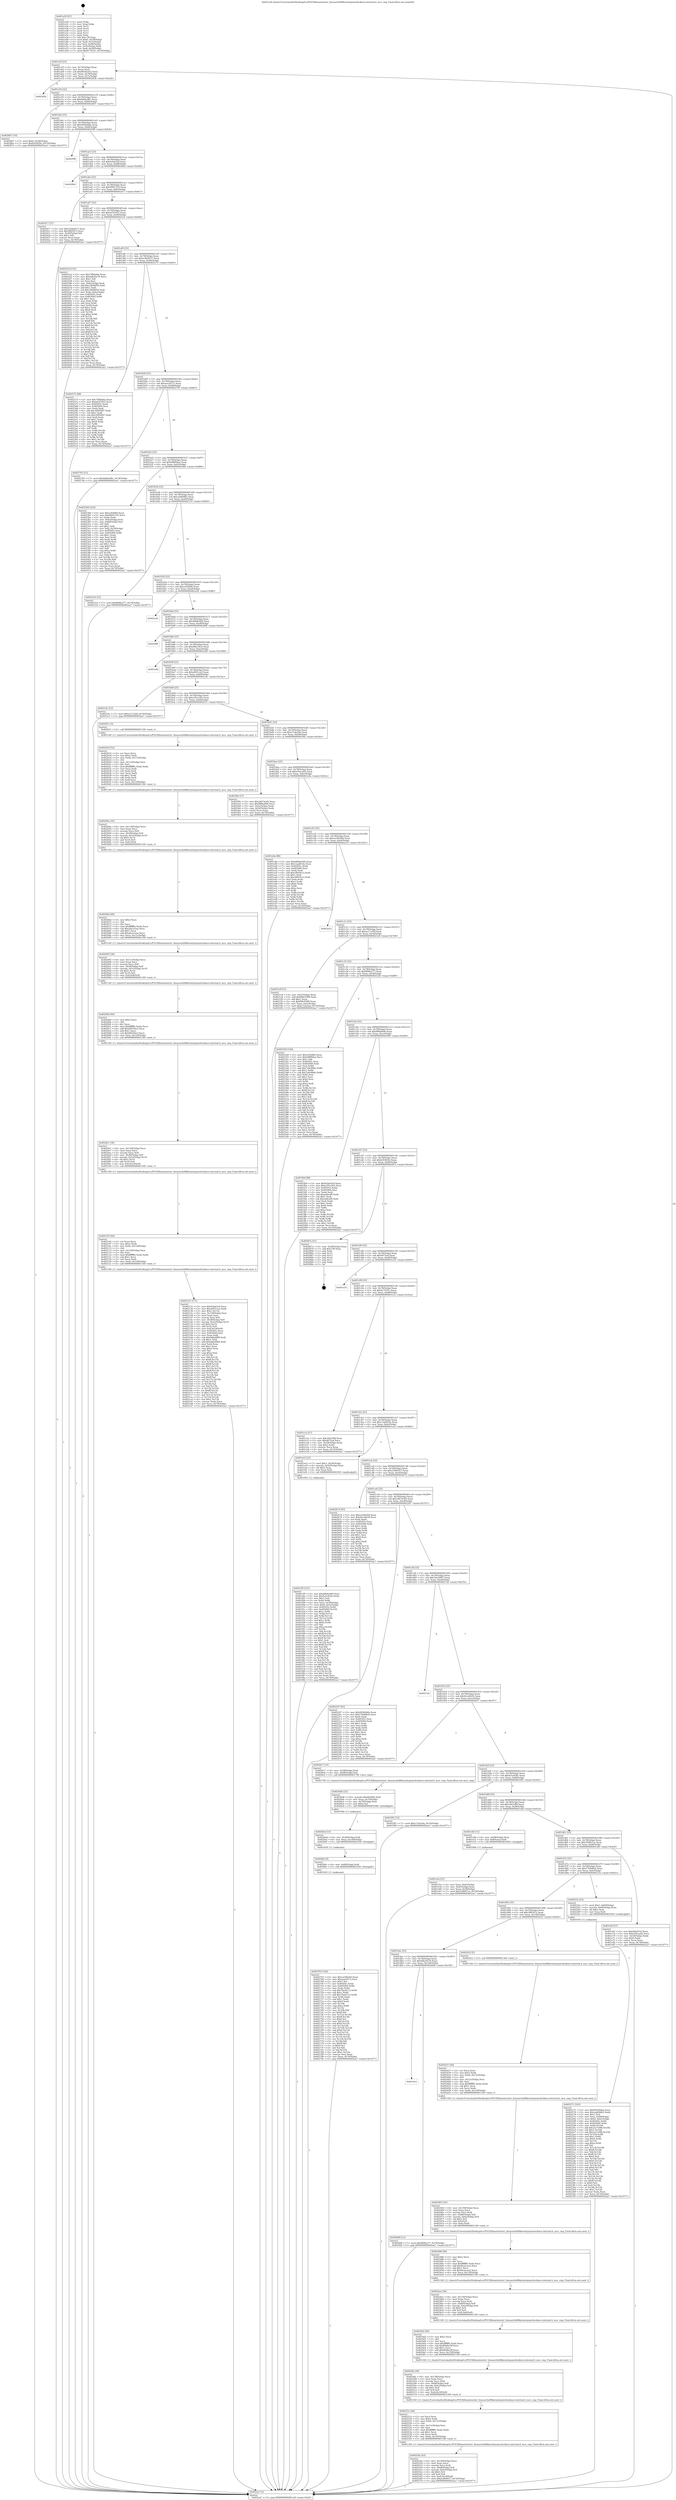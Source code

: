 digraph "0x401a30" {
  label = "0x401a30 (/mnt/c/Users/mathe/Desktop/tcc/POCII/binaries/extr_linuxarchx86kernelcpumcheckmce-internal.h_mce_cmp_Final-ollvm.out::main(0))"
  labelloc = "t"
  node[shape=record]

  Entry [label="",width=0.3,height=0.3,shape=circle,fillcolor=black,style=filled]
  "0x401a5f" [label="{
     0x401a5f [23]\l
     | [instrs]\l
     &nbsp;&nbsp;0x401a5f \<+3\>: mov -0x74(%rbp),%eax\l
     &nbsp;&nbsp;0x401a62 \<+2\>: mov %eax,%ecx\l
     &nbsp;&nbsp;0x401a64 \<+6\>: sub $0x80342d32,%ecx\l
     &nbsp;&nbsp;0x401a6a \<+3\>: mov %eax,-0x78(%rbp)\l
     &nbsp;&nbsp;0x401a6d \<+3\>: mov %ecx,-0x7c(%rbp)\l
     &nbsp;&nbsp;0x401a70 \<+6\>: je 000000000040285b \<main+0xe2b\>\l
  }"]
  "0x40285b" [label="{
     0x40285b\l
  }", style=dashed]
  "0x401a76" [label="{
     0x401a76 [22]\l
     | [instrs]\l
     &nbsp;&nbsp;0x401a76 \<+5\>: jmp 0000000000401a7b \<main+0x4b\>\l
     &nbsp;&nbsp;0x401a7b \<+3\>: mov -0x78(%rbp),%eax\l
     &nbsp;&nbsp;0x401a7e \<+5\>: sub $0x8dddcd81,%eax\l
     &nbsp;&nbsp;0x401a83 \<+3\>: mov %eax,-0x80(%rbp)\l
     &nbsp;&nbsp;0x401a86 \<+6\>: je 0000000000402867 \<main+0xe37\>\l
  }"]
  Exit [label="",width=0.3,height=0.3,shape=circle,fillcolor=black,style=filled,peripheries=2]
  "0x402867" [label="{
     0x402867 [19]\l
     | [instrs]\l
     &nbsp;&nbsp;0x402867 \<+7\>: movl $0x0,-0x38(%rbp)\l
     &nbsp;&nbsp;0x40286e \<+7\>: movl $0xfe93820c,-0x74(%rbp)\l
     &nbsp;&nbsp;0x402875 \<+5\>: jmp 0000000000402aa7 \<main+0x1077\>\l
  }"]
  "0x401a8c" [label="{
     0x401a8c [25]\l
     | [instrs]\l
     &nbsp;&nbsp;0x401a8c \<+5\>: jmp 0000000000401a91 \<main+0x61\>\l
     &nbsp;&nbsp;0x401a91 \<+3\>: mov -0x78(%rbp),%eax\l
     &nbsp;&nbsp;0x401a94 \<+5\>: sub $0x94360dda,%eax\l
     &nbsp;&nbsp;0x401a99 \<+6\>: mov %eax,-0x84(%rbp)\l
     &nbsp;&nbsp;0x401a9f \<+6\>: je 00000000004029f8 \<main+0xfc8\>\l
  }"]
  "0x402703" [label="{
     0x402703 [144]\l
     | [instrs]\l
     &nbsp;&nbsp;0x402703 \<+5\>: mov $0xea54b26d,%eax\l
     &nbsp;&nbsp;0x402708 \<+5\>: mov $0xaea2917c,%esi\l
     &nbsp;&nbsp;0x40270d \<+2\>: mov $0x1,%cl\l
     &nbsp;&nbsp;0x40270f \<+7\>: mov 0x40505c,%edx\l
     &nbsp;&nbsp;0x402716 \<+8\>: mov 0x405060,%r8d\l
     &nbsp;&nbsp;0x40271e \<+3\>: mov %edx,%r9d\l
     &nbsp;&nbsp;0x402721 \<+7\>: sub $0x7faa9112,%r9d\l
     &nbsp;&nbsp;0x402728 \<+4\>: sub $0x1,%r9d\l
     &nbsp;&nbsp;0x40272c \<+7\>: add $0x7faa9112,%r9d\l
     &nbsp;&nbsp;0x402733 \<+4\>: imul %r9d,%edx\l
     &nbsp;&nbsp;0x402737 \<+3\>: and $0x1,%edx\l
     &nbsp;&nbsp;0x40273a \<+3\>: cmp $0x0,%edx\l
     &nbsp;&nbsp;0x40273d \<+4\>: sete %r10b\l
     &nbsp;&nbsp;0x402741 \<+4\>: cmp $0xa,%r8d\l
     &nbsp;&nbsp;0x402745 \<+4\>: setl %r11b\l
     &nbsp;&nbsp;0x402749 \<+3\>: mov %r10b,%bl\l
     &nbsp;&nbsp;0x40274c \<+3\>: xor $0xff,%bl\l
     &nbsp;&nbsp;0x40274f \<+3\>: mov %r11b,%r14b\l
     &nbsp;&nbsp;0x402752 \<+4\>: xor $0xff,%r14b\l
     &nbsp;&nbsp;0x402756 \<+3\>: xor $0x0,%cl\l
     &nbsp;&nbsp;0x402759 \<+3\>: mov %bl,%r15b\l
     &nbsp;&nbsp;0x40275c \<+4\>: and $0x0,%r15b\l
     &nbsp;&nbsp;0x402760 \<+3\>: and %cl,%r10b\l
     &nbsp;&nbsp;0x402763 \<+3\>: mov %r14b,%r12b\l
     &nbsp;&nbsp;0x402766 \<+4\>: and $0x0,%r12b\l
     &nbsp;&nbsp;0x40276a \<+3\>: and %cl,%r11b\l
     &nbsp;&nbsp;0x40276d \<+3\>: or %r10b,%r15b\l
     &nbsp;&nbsp;0x402770 \<+3\>: or %r11b,%r12b\l
     &nbsp;&nbsp;0x402773 \<+3\>: xor %r12b,%r15b\l
     &nbsp;&nbsp;0x402776 \<+3\>: or %r14b,%bl\l
     &nbsp;&nbsp;0x402779 \<+3\>: xor $0xff,%bl\l
     &nbsp;&nbsp;0x40277c \<+3\>: or $0x0,%cl\l
     &nbsp;&nbsp;0x40277f \<+2\>: and %cl,%bl\l
     &nbsp;&nbsp;0x402781 \<+3\>: or %bl,%r15b\l
     &nbsp;&nbsp;0x402784 \<+4\>: test $0x1,%r15b\l
     &nbsp;&nbsp;0x402788 \<+3\>: cmovne %esi,%eax\l
     &nbsp;&nbsp;0x40278b \<+3\>: mov %eax,-0x74(%rbp)\l
     &nbsp;&nbsp;0x40278e \<+5\>: jmp 0000000000402aa7 \<main+0x1077\>\l
  }"]
  "0x4029f8" [label="{
     0x4029f8\l
  }", style=dashed]
  "0x401aa5" [label="{
     0x401aa5 [25]\l
     | [instrs]\l
     &nbsp;&nbsp;0x401aa5 \<+5\>: jmp 0000000000401aaa \<main+0x7a\>\l
     &nbsp;&nbsp;0x401aaa \<+3\>: mov -0x78(%rbp),%eax\l
     &nbsp;&nbsp;0x401aad \<+5\>: sub $0x9cfa63e9,%eax\l
     &nbsp;&nbsp;0x401ab2 \<+6\>: mov %eax,-0x88(%rbp)\l
     &nbsp;&nbsp;0x401ab8 \<+6\>: je 00000000004028bd \<main+0xe8d\>\l
  }"]
  "0x4026fa" [label="{
     0x4026fa [9]\l
     | [instrs]\l
     &nbsp;&nbsp;0x4026fa \<+4\>: mov -0x68(%rbp),%rdi\l
     &nbsp;&nbsp;0x4026fe \<+5\>: call 0000000000401030 \<free@plt\>\l
     | [calls]\l
     &nbsp;&nbsp;0x401030 \{1\} (unknown)\l
  }"]
  "0x4028bd" [label="{
     0x4028bd\l
  }", style=dashed]
  "0x401abe" [label="{
     0x401abe [25]\l
     | [instrs]\l
     &nbsp;&nbsp;0x401abe \<+5\>: jmp 0000000000401ac3 \<main+0x93\>\l
     &nbsp;&nbsp;0x401ac3 \<+3\>: mov -0x78(%rbp),%eax\l
     &nbsp;&nbsp;0x401ac6 \<+5\>: sub $0x9f491103,%eax\l
     &nbsp;&nbsp;0x401acb \<+6\>: mov %eax,-0x8c(%rbp)\l
     &nbsp;&nbsp;0x401ad1 \<+6\>: je 0000000000402417 \<main+0x9e7\>\l
  }"]
  "0x4026eb" [label="{
     0x4026eb [15]\l
     | [instrs]\l
     &nbsp;&nbsp;0x4026eb \<+4\>: mov -0x58(%rbp),%rdi\l
     &nbsp;&nbsp;0x4026ef \<+6\>: mov %eax,-0x144(%rbp)\l
     &nbsp;&nbsp;0x4026f5 \<+5\>: call 0000000000401030 \<free@plt\>\l
     | [calls]\l
     &nbsp;&nbsp;0x401030 \{1\} (unknown)\l
  }"]
  "0x402417" [label="{
     0x402417 [27]\l
     | [instrs]\l
     &nbsp;&nbsp;0x402417 \<+5\>: mov $0x2294d327,%eax\l
     &nbsp;&nbsp;0x40241c \<+5\>: mov $0x5f6f347e,%ecx\l
     &nbsp;&nbsp;0x402421 \<+3\>: mov -0x29(%rbp),%dl\l
     &nbsp;&nbsp;0x402424 \<+3\>: test $0x1,%dl\l
     &nbsp;&nbsp;0x402427 \<+3\>: cmovne %ecx,%eax\l
     &nbsp;&nbsp;0x40242a \<+3\>: mov %eax,-0x74(%rbp)\l
     &nbsp;&nbsp;0x40242d \<+5\>: jmp 0000000000402aa7 \<main+0x1077\>\l
  }"]
  "0x401ad7" [label="{
     0x401ad7 [25]\l
     | [instrs]\l
     &nbsp;&nbsp;0x401ad7 \<+5\>: jmp 0000000000401adc \<main+0xac\>\l
     &nbsp;&nbsp;0x401adc \<+3\>: mov -0x78(%rbp),%eax\l
     &nbsp;&nbsp;0x401adf \<+5\>: sub $0xab355f55,%eax\l
     &nbsp;&nbsp;0x401ae4 \<+6\>: mov %eax,-0x90(%rbp)\l
     &nbsp;&nbsp;0x401aea \<+6\>: je 00000000004025cd \<main+0xb9d\>\l
  }"]
  "0x4026d4" [label="{
     0x4026d4 [23]\l
     | [instrs]\l
     &nbsp;&nbsp;0x4026d4 \<+10\>: movabs $0x4030b6,%rdi\l
     &nbsp;&nbsp;0x4026de \<+3\>: mov %eax,-0x70(%rbp)\l
     &nbsp;&nbsp;0x4026e1 \<+3\>: mov -0x70(%rbp),%esi\l
     &nbsp;&nbsp;0x4026e4 \<+2\>: mov $0x0,%al\l
     &nbsp;&nbsp;0x4026e6 \<+5\>: call 0000000000401040 \<printf@plt\>\l
     | [calls]\l
     &nbsp;&nbsp;0x401040 \{1\} (unknown)\l
  }"]
  "0x4025cd" [label="{
     0x4025cd [155]\l
     | [instrs]\l
     &nbsp;&nbsp;0x4025cd \<+5\>: mov $0x74f9b46a,%eax\l
     &nbsp;&nbsp;0x4025d2 \<+5\>: mov $0x6db20e76,%ecx\l
     &nbsp;&nbsp;0x4025d7 \<+2\>: mov $0x1,%dl\l
     &nbsp;&nbsp;0x4025d9 \<+2\>: xor %esi,%esi\l
     &nbsp;&nbsp;0x4025db \<+3\>: mov -0x6c(%rbp),%edi\l
     &nbsp;&nbsp;0x4025de \<+6\>: add $0x33b0bf50,%edi\l
     &nbsp;&nbsp;0x4025e4 \<+3\>: add $0x1,%edi\l
     &nbsp;&nbsp;0x4025e7 \<+6\>: sub $0x33b0bf50,%edi\l
     &nbsp;&nbsp;0x4025ed \<+3\>: mov %edi,-0x6c(%rbp)\l
     &nbsp;&nbsp;0x4025f0 \<+7\>: mov 0x40505c,%edi\l
     &nbsp;&nbsp;0x4025f7 \<+8\>: mov 0x405060,%r8d\l
     &nbsp;&nbsp;0x4025ff \<+3\>: sub $0x1,%esi\l
     &nbsp;&nbsp;0x402602 \<+3\>: mov %edi,%r9d\l
     &nbsp;&nbsp;0x402605 \<+3\>: add %esi,%r9d\l
     &nbsp;&nbsp;0x402608 \<+4\>: imul %r9d,%edi\l
     &nbsp;&nbsp;0x40260c \<+3\>: and $0x1,%edi\l
     &nbsp;&nbsp;0x40260f \<+3\>: cmp $0x0,%edi\l
     &nbsp;&nbsp;0x402612 \<+4\>: sete %r10b\l
     &nbsp;&nbsp;0x402616 \<+4\>: cmp $0xa,%r8d\l
     &nbsp;&nbsp;0x40261a \<+4\>: setl %r11b\l
     &nbsp;&nbsp;0x40261e \<+3\>: mov %r10b,%bl\l
     &nbsp;&nbsp;0x402621 \<+3\>: xor $0xff,%bl\l
     &nbsp;&nbsp;0x402624 \<+3\>: mov %r11b,%r14b\l
     &nbsp;&nbsp;0x402627 \<+4\>: xor $0xff,%r14b\l
     &nbsp;&nbsp;0x40262b \<+3\>: xor $0x1,%dl\l
     &nbsp;&nbsp;0x40262e \<+3\>: mov %bl,%r15b\l
     &nbsp;&nbsp;0x402631 \<+4\>: and $0xff,%r15b\l
     &nbsp;&nbsp;0x402635 \<+3\>: and %dl,%r10b\l
     &nbsp;&nbsp;0x402638 \<+3\>: mov %r14b,%r12b\l
     &nbsp;&nbsp;0x40263b \<+4\>: and $0xff,%r12b\l
     &nbsp;&nbsp;0x40263f \<+3\>: and %dl,%r11b\l
     &nbsp;&nbsp;0x402642 \<+3\>: or %r10b,%r15b\l
     &nbsp;&nbsp;0x402645 \<+3\>: or %r11b,%r12b\l
     &nbsp;&nbsp;0x402648 \<+3\>: xor %r12b,%r15b\l
     &nbsp;&nbsp;0x40264b \<+3\>: or %r14b,%bl\l
     &nbsp;&nbsp;0x40264e \<+3\>: xor $0xff,%bl\l
     &nbsp;&nbsp;0x402651 \<+3\>: or $0x1,%dl\l
     &nbsp;&nbsp;0x402654 \<+2\>: and %dl,%bl\l
     &nbsp;&nbsp;0x402656 \<+3\>: or %bl,%r15b\l
     &nbsp;&nbsp;0x402659 \<+4\>: test $0x1,%r15b\l
     &nbsp;&nbsp;0x40265d \<+3\>: cmovne %ecx,%eax\l
     &nbsp;&nbsp;0x402660 \<+3\>: mov %eax,-0x74(%rbp)\l
     &nbsp;&nbsp;0x402663 \<+5\>: jmp 0000000000402aa7 \<main+0x1077\>\l
  }"]
  "0x401af0" [label="{
     0x401af0 [25]\l
     | [instrs]\l
     &nbsp;&nbsp;0x401af0 \<+5\>: jmp 0000000000401af5 \<main+0xc5\>\l
     &nbsp;&nbsp;0x401af5 \<+3\>: mov -0x78(%rbp),%eax\l
     &nbsp;&nbsp;0x401af8 \<+5\>: sub $0xac864037,%eax\l
     &nbsp;&nbsp;0x401afd \<+6\>: mov %eax,-0x94(%rbp)\l
     &nbsp;&nbsp;0x401b03 \<+6\>: je 0000000000402575 \<main+0xb45\>\l
  }"]
  "0x401dc5" [label="{
     0x401dc5\l
  }", style=dashed]
  "0x402575" [label="{
     0x402575 [88]\l
     | [instrs]\l
     &nbsp;&nbsp;0x402575 \<+5\>: mov $0x74f9b46a,%eax\l
     &nbsp;&nbsp;0x40257a \<+5\>: mov $0xab355f55,%ecx\l
     &nbsp;&nbsp;0x40257f \<+7\>: mov 0x40505c,%edx\l
     &nbsp;&nbsp;0x402586 \<+7\>: mov 0x405060,%esi\l
     &nbsp;&nbsp;0x40258d \<+2\>: mov %edx,%edi\l
     &nbsp;&nbsp;0x40258f \<+6\>: add $0x1bf95847,%edi\l
     &nbsp;&nbsp;0x402595 \<+3\>: sub $0x1,%edi\l
     &nbsp;&nbsp;0x402598 \<+6\>: sub $0x1bf95847,%edi\l
     &nbsp;&nbsp;0x40259e \<+3\>: imul %edi,%edx\l
     &nbsp;&nbsp;0x4025a1 \<+3\>: and $0x1,%edx\l
     &nbsp;&nbsp;0x4025a4 \<+3\>: cmp $0x0,%edx\l
     &nbsp;&nbsp;0x4025a7 \<+4\>: sete %r8b\l
     &nbsp;&nbsp;0x4025ab \<+3\>: cmp $0xa,%esi\l
     &nbsp;&nbsp;0x4025ae \<+4\>: setl %r9b\l
     &nbsp;&nbsp;0x4025b2 \<+3\>: mov %r8b,%r10b\l
     &nbsp;&nbsp;0x4025b5 \<+3\>: and %r9b,%r10b\l
     &nbsp;&nbsp;0x4025b8 \<+3\>: xor %r9b,%r8b\l
     &nbsp;&nbsp;0x4025bb \<+3\>: or %r8b,%r10b\l
     &nbsp;&nbsp;0x4025be \<+4\>: test $0x1,%r10b\l
     &nbsp;&nbsp;0x4025c2 \<+3\>: cmovne %ecx,%eax\l
     &nbsp;&nbsp;0x4025c5 \<+3\>: mov %eax,-0x74(%rbp)\l
     &nbsp;&nbsp;0x4025c8 \<+5\>: jmp 0000000000402aa7 \<main+0x1077\>\l
  }"]
  "0x401b09" [label="{
     0x401b09 [25]\l
     | [instrs]\l
     &nbsp;&nbsp;0x401b09 \<+5\>: jmp 0000000000401b0e \<main+0xde\>\l
     &nbsp;&nbsp;0x401b0e \<+3\>: mov -0x78(%rbp),%eax\l
     &nbsp;&nbsp;0x401b11 \<+5\>: sub $0xaea2917c,%eax\l
     &nbsp;&nbsp;0x401b16 \<+6\>: mov %eax,-0x98(%rbp)\l
     &nbsp;&nbsp;0x401b1c \<+6\>: je 0000000000402793 \<main+0xd63\>\l
  }"]
  "0x402668" [label="{
     0x402668 [12]\l
     | [instrs]\l
     &nbsp;&nbsp;0x402668 \<+7\>: movl $0xf898a277,-0x74(%rbp)\l
     &nbsp;&nbsp;0x40266f \<+5\>: jmp 0000000000402aa7 \<main+0x1077\>\l
  }"]
  "0x402793" [label="{
     0x402793 [12]\l
     | [instrs]\l
     &nbsp;&nbsp;0x402793 \<+7\>: movl $0x8dddcd81,-0x74(%rbp)\l
     &nbsp;&nbsp;0x40279a \<+5\>: jmp 0000000000402aa7 \<main+0x1077\>\l
  }"]
  "0x401b22" [label="{
     0x401b22 [25]\l
     | [instrs]\l
     &nbsp;&nbsp;0x401b22 \<+5\>: jmp 0000000000401b27 \<main+0xf7\>\l
     &nbsp;&nbsp;0x401b27 \<+3\>: mov -0x78(%rbp),%eax\l
     &nbsp;&nbsp;0x401b2a \<+5\>: sub $0xb98f9dae,%eax\l
     &nbsp;&nbsp;0x401b2f \<+6\>: mov %eax,-0x9c(%rbp)\l
     &nbsp;&nbsp;0x401b35 \<+6\>: je 00000000004023b0 \<main+0x980\>\l
  }"]
  "0x40254a" [label="{
     0x40254a [43]\l
     | [instrs]\l
     &nbsp;&nbsp;0x40254a \<+6\>: mov -0x140(%rbp),%ecx\l
     &nbsp;&nbsp;0x402550 \<+3\>: imul %eax,%ecx\l
     &nbsp;&nbsp;0x402553 \<+3\>: movslq %ecx,%rdi\l
     &nbsp;&nbsp;0x402556 \<+4\>: mov -0x68(%rbp),%r8\l
     &nbsp;&nbsp;0x40255a \<+4\>: movslq -0x6c(%rbp),%r9\l
     &nbsp;&nbsp;0x40255e \<+4\>: shl $0x5,%r9\l
     &nbsp;&nbsp;0x402562 \<+3\>: add %r9,%r8\l
     &nbsp;&nbsp;0x402565 \<+4\>: mov %rdi,0x18(%r8)\l
     &nbsp;&nbsp;0x402569 \<+7\>: movl $0xac864037,-0x74(%rbp)\l
     &nbsp;&nbsp;0x402570 \<+5\>: jmp 0000000000402aa7 \<main+0x1077\>\l
  }"]
  "0x4023b0" [label="{
     0x4023b0 [103]\l
     | [instrs]\l
     &nbsp;&nbsp;0x4023b0 \<+5\>: mov $0xcef2fdb6,%eax\l
     &nbsp;&nbsp;0x4023b5 \<+5\>: mov $0x9f491103,%ecx\l
     &nbsp;&nbsp;0x4023ba \<+2\>: xor %edx,%edx\l
     &nbsp;&nbsp;0x4023bc \<+3\>: mov -0x6c(%rbp),%esi\l
     &nbsp;&nbsp;0x4023bf \<+3\>: cmp -0x60(%rbp),%esi\l
     &nbsp;&nbsp;0x4023c2 \<+4\>: setl %dil\l
     &nbsp;&nbsp;0x4023c6 \<+4\>: and $0x1,%dil\l
     &nbsp;&nbsp;0x4023ca \<+4\>: mov %dil,-0x29(%rbp)\l
     &nbsp;&nbsp;0x4023ce \<+7\>: mov 0x40505c,%esi\l
     &nbsp;&nbsp;0x4023d5 \<+8\>: mov 0x405060,%r8d\l
     &nbsp;&nbsp;0x4023dd \<+3\>: sub $0x1,%edx\l
     &nbsp;&nbsp;0x4023e0 \<+3\>: mov %esi,%r9d\l
     &nbsp;&nbsp;0x4023e3 \<+3\>: add %edx,%r9d\l
     &nbsp;&nbsp;0x4023e6 \<+4\>: imul %r9d,%esi\l
     &nbsp;&nbsp;0x4023ea \<+3\>: and $0x1,%esi\l
     &nbsp;&nbsp;0x4023ed \<+3\>: cmp $0x0,%esi\l
     &nbsp;&nbsp;0x4023f0 \<+4\>: sete %dil\l
     &nbsp;&nbsp;0x4023f4 \<+4\>: cmp $0xa,%r8d\l
     &nbsp;&nbsp;0x4023f8 \<+4\>: setl %r10b\l
     &nbsp;&nbsp;0x4023fc \<+3\>: mov %dil,%r11b\l
     &nbsp;&nbsp;0x4023ff \<+3\>: and %r10b,%r11b\l
     &nbsp;&nbsp;0x402402 \<+3\>: xor %r10b,%dil\l
     &nbsp;&nbsp;0x402405 \<+3\>: or %dil,%r11b\l
     &nbsp;&nbsp;0x402408 \<+4\>: test $0x1,%r11b\l
     &nbsp;&nbsp;0x40240c \<+3\>: cmovne %ecx,%eax\l
     &nbsp;&nbsp;0x40240f \<+3\>: mov %eax,-0x74(%rbp)\l
     &nbsp;&nbsp;0x402412 \<+5\>: jmp 0000000000402aa7 \<main+0x1077\>\l
  }"]
  "0x401b3b" [label="{
     0x401b3b [25]\l
     | [instrs]\l
     &nbsp;&nbsp;0x401b3b \<+5\>: jmp 0000000000401b40 \<main+0x110\>\l
     &nbsp;&nbsp;0x401b40 \<+3\>: mov -0x78(%rbp),%eax\l
     &nbsp;&nbsp;0x401b43 \<+5\>: sub $0xcab69db5,%eax\l
     &nbsp;&nbsp;0x401b48 \<+6\>: mov %eax,-0xa0(%rbp)\l
     &nbsp;&nbsp;0x401b4e \<+6\>: je 0000000000402314 \<main+0x8e4\>\l
  }"]
  "0x40251e" [label="{
     0x40251e [44]\l
     | [instrs]\l
     &nbsp;&nbsp;0x40251e \<+2\>: xor %ecx,%ecx\l
     &nbsp;&nbsp;0x402520 \<+5\>: mov $0x2,%edx\l
     &nbsp;&nbsp;0x402525 \<+6\>: mov %edx,-0x13c(%rbp)\l
     &nbsp;&nbsp;0x40252b \<+1\>: cltd\l
     &nbsp;&nbsp;0x40252c \<+6\>: mov -0x13c(%rbp),%esi\l
     &nbsp;&nbsp;0x402532 \<+2\>: idiv %esi\l
     &nbsp;&nbsp;0x402534 \<+6\>: imul $0xfffffffe,%edx,%edx\l
     &nbsp;&nbsp;0x40253a \<+3\>: sub $0x1,%ecx\l
     &nbsp;&nbsp;0x40253d \<+2\>: sub %ecx,%edx\l
     &nbsp;&nbsp;0x40253f \<+6\>: mov %edx,-0x140(%rbp)\l
     &nbsp;&nbsp;0x402545 \<+5\>: call 0000000000401160 \<next_i\>\l
     | [calls]\l
     &nbsp;&nbsp;0x401160 \{1\} (/mnt/c/Users/mathe/Desktop/tcc/POCII/binaries/extr_linuxarchx86kernelcpumcheckmce-internal.h_mce_cmp_Final-ollvm.out::next_i)\l
  }"]
  "0x402314" [label="{
     0x402314 [12]\l
     | [instrs]\l
     &nbsp;&nbsp;0x402314 \<+7\>: movl $0xf898a277,-0x74(%rbp)\l
     &nbsp;&nbsp;0x40231b \<+5\>: jmp 0000000000402aa7 \<main+0x1077\>\l
  }"]
  "0x401b54" [label="{
     0x401b54 [25]\l
     | [instrs]\l
     &nbsp;&nbsp;0x401b54 \<+5\>: jmp 0000000000401b59 \<main+0x129\>\l
     &nbsp;&nbsp;0x401b59 \<+3\>: mov -0x78(%rbp),%eax\l
     &nbsp;&nbsp;0x401b5c \<+5\>: sub $0xcef2fdb6,%eax\l
     &nbsp;&nbsp;0x401b61 \<+6\>: mov %eax,-0xa4(%rbp)\l
     &nbsp;&nbsp;0x401b67 \<+6\>: je 0000000000402a26 \<main+0xff6\>\l
  }"]
  "0x4024fa" [label="{
     0x4024fa [36]\l
     | [instrs]\l
     &nbsp;&nbsp;0x4024fa \<+6\>: mov -0x138(%rbp),%ecx\l
     &nbsp;&nbsp;0x402500 \<+3\>: imul %eax,%ecx\l
     &nbsp;&nbsp;0x402503 \<+3\>: movslq %ecx,%rdi\l
     &nbsp;&nbsp;0x402506 \<+4\>: mov -0x68(%rbp),%r8\l
     &nbsp;&nbsp;0x40250a \<+4\>: movslq -0x6c(%rbp),%r9\l
     &nbsp;&nbsp;0x40250e \<+4\>: shl $0x5,%r9\l
     &nbsp;&nbsp;0x402512 \<+3\>: add %r9,%r8\l
     &nbsp;&nbsp;0x402515 \<+4\>: mov %rdi,0x10(%r8)\l
     &nbsp;&nbsp;0x402519 \<+5\>: call 0000000000401160 \<next_i\>\l
     | [calls]\l
     &nbsp;&nbsp;0x401160 \{1\} (/mnt/c/Users/mathe/Desktop/tcc/POCII/binaries/extr_linuxarchx86kernelcpumcheckmce-internal.h_mce_cmp_Final-ollvm.out::next_i)\l
  }"]
  "0x402a26" [label="{
     0x402a26\l
  }", style=dashed]
  "0x401b6d" [label="{
     0x401b6d [25]\l
     | [instrs]\l
     &nbsp;&nbsp;0x401b6d \<+5\>: jmp 0000000000401b72 \<main+0x142\>\l
     &nbsp;&nbsp;0x401b72 \<+3\>: mov -0x78(%rbp),%eax\l
     &nbsp;&nbsp;0x401b75 \<+5\>: sub $0xd684e0d9,%eax\l
     &nbsp;&nbsp;0x401b7a \<+6\>: mov %eax,-0xa8(%rbp)\l
     &nbsp;&nbsp;0x401b80 \<+6\>: je 000000000040288f \<main+0xe5f\>\l
  }"]
  "0x4024d2" [label="{
     0x4024d2 [40]\l
     | [instrs]\l
     &nbsp;&nbsp;0x4024d2 \<+5\>: mov $0x2,%ecx\l
     &nbsp;&nbsp;0x4024d7 \<+1\>: cltd\l
     &nbsp;&nbsp;0x4024d8 \<+2\>: idiv %ecx\l
     &nbsp;&nbsp;0x4024da \<+6\>: imul $0xfffffffe,%edx,%ecx\l
     &nbsp;&nbsp;0x4024e0 \<+6\>: sub $0x80d4a1ff,%ecx\l
     &nbsp;&nbsp;0x4024e6 \<+3\>: add $0x1,%ecx\l
     &nbsp;&nbsp;0x4024e9 \<+6\>: add $0x80d4a1ff,%ecx\l
     &nbsp;&nbsp;0x4024ef \<+6\>: mov %ecx,-0x138(%rbp)\l
     &nbsp;&nbsp;0x4024f5 \<+5\>: call 0000000000401160 \<next_i\>\l
     | [calls]\l
     &nbsp;&nbsp;0x401160 \{1\} (/mnt/c/Users/mathe/Desktop/tcc/POCII/binaries/extr_linuxarchx86kernelcpumcheckmce-internal.h_mce_cmp_Final-ollvm.out::next_i)\l
  }"]
  "0x40288f" [label="{
     0x40288f\l
  }", style=dashed]
  "0x401b86" [label="{
     0x401b86 [25]\l
     | [instrs]\l
     &nbsp;&nbsp;0x401b86 \<+5\>: jmp 0000000000401b8b \<main+0x15b\>\l
     &nbsp;&nbsp;0x401b8b \<+3\>: mov -0x78(%rbp),%eax\l
     &nbsp;&nbsp;0x401b8e \<+5\>: sub $0xd9bc39c2,%eax\l
     &nbsp;&nbsp;0x401b93 \<+6\>: mov %eax,-0xac(%rbp)\l
     &nbsp;&nbsp;0x401b99 \<+6\>: je 0000000000402a9b \<main+0x106b\>\l
  }"]
  "0x4024ae" [label="{
     0x4024ae [36]\l
     | [instrs]\l
     &nbsp;&nbsp;0x4024ae \<+6\>: mov -0x134(%rbp),%ecx\l
     &nbsp;&nbsp;0x4024b4 \<+3\>: imul %eax,%ecx\l
     &nbsp;&nbsp;0x4024b7 \<+3\>: movslq %ecx,%rdi\l
     &nbsp;&nbsp;0x4024ba \<+4\>: mov -0x68(%rbp),%r8\l
     &nbsp;&nbsp;0x4024be \<+4\>: movslq -0x6c(%rbp),%r9\l
     &nbsp;&nbsp;0x4024c2 \<+4\>: shl $0x5,%r9\l
     &nbsp;&nbsp;0x4024c6 \<+3\>: add %r9,%r8\l
     &nbsp;&nbsp;0x4024c9 \<+4\>: mov %rdi,0x8(%r8)\l
     &nbsp;&nbsp;0x4024cd \<+5\>: call 0000000000401160 \<next_i\>\l
     | [calls]\l
     &nbsp;&nbsp;0x401160 \{1\} (/mnt/c/Users/mathe/Desktop/tcc/POCII/binaries/extr_linuxarchx86kernelcpumcheckmce-internal.h_mce_cmp_Final-ollvm.out::next_i)\l
  }"]
  "0x402a9b" [label="{
     0x402a9b\l
  }", style=dashed]
  "0x401b9f" [label="{
     0x401b9f [25]\l
     | [instrs]\l
     &nbsp;&nbsp;0x401b9f \<+5\>: jmp 0000000000401ba4 \<main+0x174\>\l
     &nbsp;&nbsp;0x401ba4 \<+3\>: mov -0x78(%rbp),%eax\l
     &nbsp;&nbsp;0x401ba7 \<+5\>: sub $0xe0f31ca2,%eax\l
     &nbsp;&nbsp;0x401bac \<+6\>: mov %eax,-0xb0(%rbp)\l
     &nbsp;&nbsp;0x401bb2 \<+6\>: je 00000000004021dc \<main+0x7ac\>\l
  }"]
  "0x402486" [label="{
     0x402486 [40]\l
     | [instrs]\l
     &nbsp;&nbsp;0x402486 \<+5\>: mov $0x2,%ecx\l
     &nbsp;&nbsp;0x40248b \<+1\>: cltd\l
     &nbsp;&nbsp;0x40248c \<+2\>: idiv %ecx\l
     &nbsp;&nbsp;0x40248e \<+6\>: imul $0xfffffffe,%edx,%ecx\l
     &nbsp;&nbsp;0x402494 \<+6\>: add $0x8e2acea2,%ecx\l
     &nbsp;&nbsp;0x40249a \<+3\>: add $0x1,%ecx\l
     &nbsp;&nbsp;0x40249d \<+6\>: sub $0x8e2acea2,%ecx\l
     &nbsp;&nbsp;0x4024a3 \<+6\>: mov %ecx,-0x134(%rbp)\l
     &nbsp;&nbsp;0x4024a9 \<+5\>: call 0000000000401160 \<next_i\>\l
     | [calls]\l
     &nbsp;&nbsp;0x401160 \{1\} (/mnt/c/Users/mathe/Desktop/tcc/POCII/binaries/extr_linuxarchx86kernelcpumcheckmce-internal.h_mce_cmp_Final-ollvm.out::next_i)\l
  }"]
  "0x4021dc" [label="{
     0x4021dc [12]\l
     | [instrs]\l
     &nbsp;&nbsp;0x4021dc \<+7\>: movl $0xee17a36f,-0x74(%rbp)\l
     &nbsp;&nbsp;0x4021e3 \<+5\>: jmp 0000000000402aa7 \<main+0x1077\>\l
  }"]
  "0x401bb8" [label="{
     0x401bb8 [25]\l
     | [instrs]\l
     &nbsp;&nbsp;0x401bb8 \<+5\>: jmp 0000000000401bbd \<main+0x18d\>\l
     &nbsp;&nbsp;0x401bbd \<+3\>: mov -0x78(%rbp),%eax\l
     &nbsp;&nbsp;0x401bc0 \<+5\>: sub $0xe291a302,%eax\l
     &nbsp;&nbsp;0x401bc5 \<+6\>: mov %eax,-0xb4(%rbp)\l
     &nbsp;&nbsp;0x401bcb \<+6\>: je 0000000000402011 \<main+0x5e1\>\l
  }"]
  "0x402463" [label="{
     0x402463 [35]\l
     | [instrs]\l
     &nbsp;&nbsp;0x402463 \<+6\>: mov -0x130(%rbp),%ecx\l
     &nbsp;&nbsp;0x402469 \<+3\>: imul %eax,%ecx\l
     &nbsp;&nbsp;0x40246c \<+3\>: movslq %ecx,%rdi\l
     &nbsp;&nbsp;0x40246f \<+4\>: mov -0x68(%rbp),%r8\l
     &nbsp;&nbsp;0x402473 \<+4\>: movslq -0x6c(%rbp),%r9\l
     &nbsp;&nbsp;0x402477 \<+4\>: shl $0x5,%r9\l
     &nbsp;&nbsp;0x40247b \<+3\>: add %r9,%r8\l
     &nbsp;&nbsp;0x40247e \<+3\>: mov %rdi,(%r8)\l
     &nbsp;&nbsp;0x402481 \<+5\>: call 0000000000401160 \<next_i\>\l
     | [calls]\l
     &nbsp;&nbsp;0x401160 \{1\} (/mnt/c/Users/mathe/Desktop/tcc/POCII/binaries/extr_linuxarchx86kernelcpumcheckmce-internal.h_mce_cmp_Final-ollvm.out::next_i)\l
  }"]
  "0x402011" [label="{
     0x402011 [5]\l
     | [instrs]\l
     &nbsp;&nbsp;0x402011 \<+5\>: call 0000000000401160 \<next_i\>\l
     | [calls]\l
     &nbsp;&nbsp;0x401160 \{1\} (/mnt/c/Users/mathe/Desktop/tcc/POCII/binaries/extr_linuxarchx86kernelcpumcheckmce-internal.h_mce_cmp_Final-ollvm.out::next_i)\l
  }"]
  "0x401bd1" [label="{
     0x401bd1 [25]\l
     | [instrs]\l
     &nbsp;&nbsp;0x401bd1 \<+5\>: jmp 0000000000401bd6 \<main+0x1a6\>\l
     &nbsp;&nbsp;0x401bd6 \<+3\>: mov -0x78(%rbp),%eax\l
     &nbsp;&nbsp;0x401bd9 \<+5\>: sub $0xe7cda5da,%eax\l
     &nbsp;&nbsp;0x401bde \<+6\>: mov %eax,-0xb8(%rbp)\l
     &nbsp;&nbsp;0x401be4 \<+6\>: je 0000000000401f9e \<main+0x56e\>\l
  }"]
  "0x402437" [label="{
     0x402437 [44]\l
     | [instrs]\l
     &nbsp;&nbsp;0x402437 \<+2\>: xor %ecx,%ecx\l
     &nbsp;&nbsp;0x402439 \<+5\>: mov $0x2,%edx\l
     &nbsp;&nbsp;0x40243e \<+6\>: mov %edx,-0x12c(%rbp)\l
     &nbsp;&nbsp;0x402444 \<+1\>: cltd\l
     &nbsp;&nbsp;0x402445 \<+6\>: mov -0x12c(%rbp),%esi\l
     &nbsp;&nbsp;0x40244b \<+2\>: idiv %esi\l
     &nbsp;&nbsp;0x40244d \<+6\>: imul $0xfffffffe,%edx,%edx\l
     &nbsp;&nbsp;0x402453 \<+3\>: sub $0x1,%ecx\l
     &nbsp;&nbsp;0x402456 \<+2\>: sub %ecx,%edx\l
     &nbsp;&nbsp;0x402458 \<+6\>: mov %edx,-0x130(%rbp)\l
     &nbsp;&nbsp;0x40245e \<+5\>: call 0000000000401160 \<next_i\>\l
     | [calls]\l
     &nbsp;&nbsp;0x401160 \{1\} (/mnt/c/Users/mathe/Desktop/tcc/POCII/binaries/extr_linuxarchx86kernelcpumcheckmce-internal.h_mce_cmp_Final-ollvm.out::next_i)\l
  }"]
  "0x401f9e" [label="{
     0x401f9e [27]\l
     | [instrs]\l
     &nbsp;&nbsp;0x401f9e \<+5\>: mov $0x24674cd5,%eax\l
     &nbsp;&nbsp;0x401fa3 \<+5\>: mov $0xf89bd406,%ecx\l
     &nbsp;&nbsp;0x401fa8 \<+3\>: mov -0x5c(%rbp),%edx\l
     &nbsp;&nbsp;0x401fab \<+3\>: cmp -0x50(%rbp),%edx\l
     &nbsp;&nbsp;0x401fae \<+3\>: cmovl %ecx,%eax\l
     &nbsp;&nbsp;0x401fb1 \<+3\>: mov %eax,-0x74(%rbp)\l
     &nbsp;&nbsp;0x401fb4 \<+5\>: jmp 0000000000402aa7 \<main+0x1077\>\l
  }"]
  "0x401bea" [label="{
     0x401bea [25]\l
     | [instrs]\l
     &nbsp;&nbsp;0x401bea \<+5\>: jmp 0000000000401bef \<main+0x1bf\>\l
     &nbsp;&nbsp;0x401bef \<+3\>: mov -0x78(%rbp),%eax\l
     &nbsp;&nbsp;0x401bf2 \<+5\>: sub $0xe93eca82,%eax\l
     &nbsp;&nbsp;0x401bf7 \<+6\>: mov %eax,-0xbc(%rbp)\l
     &nbsp;&nbsp;0x401bfd \<+6\>: je 0000000000401e8a \<main+0x45a\>\l
  }"]
  "0x401dac" [label="{
     0x401dac [25]\l
     | [instrs]\l
     &nbsp;&nbsp;0x401dac \<+5\>: jmp 0000000000401db1 \<main+0x381\>\l
     &nbsp;&nbsp;0x401db1 \<+3\>: mov -0x78(%rbp),%eax\l
     &nbsp;&nbsp;0x401db4 \<+5\>: sub $0x6db20e76,%eax\l
     &nbsp;&nbsp;0x401db9 \<+6\>: mov %eax,-0x104(%rbp)\l
     &nbsp;&nbsp;0x401dbf \<+6\>: je 0000000000402668 \<main+0xc38\>\l
  }"]
  "0x401e8a" [label="{
     0x401e8a [88]\l
     | [instrs]\l
     &nbsp;&nbsp;0x401e8a \<+5\>: mov $0xd684e0d9,%eax\l
     &nbsp;&nbsp;0x401e8f \<+5\>: mov $0x12ad814a,%ecx\l
     &nbsp;&nbsp;0x401e94 \<+7\>: mov 0x40505c,%edx\l
     &nbsp;&nbsp;0x401e9b \<+7\>: mov 0x405060,%esi\l
     &nbsp;&nbsp;0x401ea2 \<+2\>: mov %edx,%edi\l
     &nbsp;&nbsp;0x401ea4 \<+6\>: add $0xc89c9e1a,%edi\l
     &nbsp;&nbsp;0x401eaa \<+3\>: sub $0x1,%edi\l
     &nbsp;&nbsp;0x401ead \<+6\>: sub $0xc89c9e1a,%edi\l
     &nbsp;&nbsp;0x401eb3 \<+3\>: imul %edi,%edx\l
     &nbsp;&nbsp;0x401eb6 \<+3\>: and $0x1,%edx\l
     &nbsp;&nbsp;0x401eb9 \<+3\>: cmp $0x0,%edx\l
     &nbsp;&nbsp;0x401ebc \<+4\>: sete %r8b\l
     &nbsp;&nbsp;0x401ec0 \<+3\>: cmp $0xa,%esi\l
     &nbsp;&nbsp;0x401ec3 \<+4\>: setl %r9b\l
     &nbsp;&nbsp;0x401ec7 \<+3\>: mov %r8b,%r10b\l
     &nbsp;&nbsp;0x401eca \<+3\>: and %r9b,%r10b\l
     &nbsp;&nbsp;0x401ecd \<+3\>: xor %r9b,%r8b\l
     &nbsp;&nbsp;0x401ed0 \<+3\>: or %r8b,%r10b\l
     &nbsp;&nbsp;0x401ed3 \<+4\>: test $0x1,%r10b\l
     &nbsp;&nbsp;0x401ed7 \<+3\>: cmovne %ecx,%eax\l
     &nbsp;&nbsp;0x401eda \<+3\>: mov %eax,-0x74(%rbp)\l
     &nbsp;&nbsp;0x401edd \<+5\>: jmp 0000000000402aa7 \<main+0x1077\>\l
  }"]
  "0x401c03" [label="{
     0x401c03 [25]\l
     | [instrs]\l
     &nbsp;&nbsp;0x401c03 \<+5\>: jmp 0000000000401c08 \<main+0x1d8\>\l
     &nbsp;&nbsp;0x401c08 \<+3\>: mov -0x78(%rbp),%eax\l
     &nbsp;&nbsp;0x401c0b \<+5\>: sub $0xea54b26d,%eax\l
     &nbsp;&nbsp;0x401c10 \<+6\>: mov %eax,-0xc0(%rbp)\l
     &nbsp;&nbsp;0x401c16 \<+6\>: je 0000000000402a53 \<main+0x1023\>\l
  }"]
  "0x402432" [label="{
     0x402432 [5]\l
     | [instrs]\l
     &nbsp;&nbsp;0x402432 \<+5\>: call 0000000000401160 \<next_i\>\l
     | [calls]\l
     &nbsp;&nbsp;0x401160 \{1\} (/mnt/c/Users/mathe/Desktop/tcc/POCII/binaries/extr_linuxarchx86kernelcpumcheckmce-internal.h_mce_cmp_Final-ollvm.out::next_i)\l
  }"]
  "0x402a53" [label="{
     0x402a53\l
  }", style=dashed]
  "0x401c1c" [label="{
     0x401c1c [25]\l
     | [instrs]\l
     &nbsp;&nbsp;0x401c1c \<+5\>: jmp 0000000000401c21 \<main+0x1f1\>\l
     &nbsp;&nbsp;0x401c21 \<+3\>: mov -0x78(%rbp),%eax\l
     &nbsp;&nbsp;0x401c24 \<+5\>: sub $0xee17a36f,%eax\l
     &nbsp;&nbsp;0x401c29 \<+6\>: mov %eax,-0xc4(%rbp)\l
     &nbsp;&nbsp;0x401c2f \<+6\>: je 00000000004021e8 \<main+0x7b8\>\l
  }"]
  "0x402271" [label="{
     0x402271 [163]\l
     | [instrs]\l
     &nbsp;&nbsp;0x402271 \<+5\>: mov $0x94360dda,%ecx\l
     &nbsp;&nbsp;0x402276 \<+5\>: mov $0xcab69db5,%edx\l
     &nbsp;&nbsp;0x40227b \<+3\>: mov $0x1,%sil\l
     &nbsp;&nbsp;0x40227e \<+4\>: mov %rax,-0x68(%rbp)\l
     &nbsp;&nbsp;0x402282 \<+7\>: movl $0x0,-0x6c(%rbp)\l
     &nbsp;&nbsp;0x402289 \<+8\>: mov 0x40505c,%r8d\l
     &nbsp;&nbsp;0x402291 \<+8\>: mov 0x405060,%r9d\l
     &nbsp;&nbsp;0x402299 \<+3\>: mov %r8d,%r10d\l
     &nbsp;&nbsp;0x40229c \<+7\>: add $0x2ce7e9f6,%r10d\l
     &nbsp;&nbsp;0x4022a3 \<+4\>: sub $0x1,%r10d\l
     &nbsp;&nbsp;0x4022a7 \<+7\>: sub $0x2ce7e9f6,%r10d\l
     &nbsp;&nbsp;0x4022ae \<+4\>: imul %r10d,%r8d\l
     &nbsp;&nbsp;0x4022b2 \<+4\>: and $0x1,%r8d\l
     &nbsp;&nbsp;0x4022b6 \<+4\>: cmp $0x0,%r8d\l
     &nbsp;&nbsp;0x4022ba \<+4\>: sete %r11b\l
     &nbsp;&nbsp;0x4022be \<+4\>: cmp $0xa,%r9d\l
     &nbsp;&nbsp;0x4022c2 \<+3\>: setl %bl\l
     &nbsp;&nbsp;0x4022c5 \<+3\>: mov %r11b,%r14b\l
     &nbsp;&nbsp;0x4022c8 \<+4\>: xor $0xff,%r14b\l
     &nbsp;&nbsp;0x4022cc \<+3\>: mov %bl,%r15b\l
     &nbsp;&nbsp;0x4022cf \<+4\>: xor $0xff,%r15b\l
     &nbsp;&nbsp;0x4022d3 \<+4\>: xor $0x0,%sil\l
     &nbsp;&nbsp;0x4022d7 \<+3\>: mov %r14b,%r12b\l
     &nbsp;&nbsp;0x4022da \<+4\>: and $0x0,%r12b\l
     &nbsp;&nbsp;0x4022de \<+3\>: and %sil,%r11b\l
     &nbsp;&nbsp;0x4022e1 \<+3\>: mov %r15b,%r13b\l
     &nbsp;&nbsp;0x4022e4 \<+4\>: and $0x0,%r13b\l
     &nbsp;&nbsp;0x4022e8 \<+3\>: and %sil,%bl\l
     &nbsp;&nbsp;0x4022eb \<+3\>: or %r11b,%r12b\l
     &nbsp;&nbsp;0x4022ee \<+3\>: or %bl,%r13b\l
     &nbsp;&nbsp;0x4022f1 \<+3\>: xor %r13b,%r12b\l
     &nbsp;&nbsp;0x4022f4 \<+3\>: or %r15b,%r14b\l
     &nbsp;&nbsp;0x4022f7 \<+4\>: xor $0xff,%r14b\l
     &nbsp;&nbsp;0x4022fb \<+4\>: or $0x0,%sil\l
     &nbsp;&nbsp;0x4022ff \<+3\>: and %sil,%r14b\l
     &nbsp;&nbsp;0x402302 \<+3\>: or %r14b,%r12b\l
     &nbsp;&nbsp;0x402305 \<+4\>: test $0x1,%r12b\l
     &nbsp;&nbsp;0x402309 \<+3\>: cmovne %edx,%ecx\l
     &nbsp;&nbsp;0x40230c \<+3\>: mov %ecx,-0x74(%rbp)\l
     &nbsp;&nbsp;0x40230f \<+5\>: jmp 0000000000402aa7 \<main+0x1077\>\l
  }"]
  "0x4021e8" [label="{
     0x4021e8 [31]\l
     | [instrs]\l
     &nbsp;&nbsp;0x4021e8 \<+3\>: mov -0x5c(%rbp),%eax\l
     &nbsp;&nbsp;0x4021eb \<+5\>: add $0xf68c9308,%eax\l
     &nbsp;&nbsp;0x4021f0 \<+3\>: add $0x1,%eax\l
     &nbsp;&nbsp;0x4021f3 \<+5\>: sub $0xf68c9308,%eax\l
     &nbsp;&nbsp;0x4021f8 \<+3\>: mov %eax,-0x5c(%rbp)\l
     &nbsp;&nbsp;0x4021fb \<+7\>: movl $0xe7cda5da,-0x74(%rbp)\l
     &nbsp;&nbsp;0x402202 \<+5\>: jmp 0000000000402aa7 \<main+0x1077\>\l
  }"]
  "0x401c35" [label="{
     0x401c35 [25]\l
     | [instrs]\l
     &nbsp;&nbsp;0x401c35 \<+5\>: jmp 0000000000401c3a \<main+0x20a\>\l
     &nbsp;&nbsp;0x401c3a \<+3\>: mov -0x78(%rbp),%eax\l
     &nbsp;&nbsp;0x401c3d \<+5\>: sub $0xf898a277,%eax\l
     &nbsp;&nbsp;0x401c42 \<+6\>: mov %eax,-0xc8(%rbp)\l
     &nbsp;&nbsp;0x401c48 \<+6\>: je 0000000000402320 \<main+0x8f0\>\l
  }"]
  "0x401d93" [label="{
     0x401d93 [25]\l
     | [instrs]\l
     &nbsp;&nbsp;0x401d93 \<+5\>: jmp 0000000000401d98 \<main+0x368\>\l
     &nbsp;&nbsp;0x401d98 \<+3\>: mov -0x78(%rbp),%eax\l
     &nbsp;&nbsp;0x401d9b \<+5\>: sub $0x5f6f347e,%eax\l
     &nbsp;&nbsp;0x401da0 \<+6\>: mov %eax,-0x100(%rbp)\l
     &nbsp;&nbsp;0x401da6 \<+6\>: je 0000000000402432 \<main+0xa02\>\l
  }"]
  "0x402320" [label="{
     0x402320 [144]\l
     | [instrs]\l
     &nbsp;&nbsp;0x402320 \<+5\>: mov $0xcef2fdb6,%eax\l
     &nbsp;&nbsp;0x402325 \<+5\>: mov $0xb98f9dae,%ecx\l
     &nbsp;&nbsp;0x40232a \<+2\>: mov $0x1,%dl\l
     &nbsp;&nbsp;0x40232c \<+7\>: mov 0x40505c,%esi\l
     &nbsp;&nbsp;0x402333 \<+7\>: mov 0x405060,%edi\l
     &nbsp;&nbsp;0x40233a \<+3\>: mov %esi,%r8d\l
     &nbsp;&nbsp;0x40233d \<+7\>: add $0x7e8c88de,%r8d\l
     &nbsp;&nbsp;0x402344 \<+4\>: sub $0x1,%r8d\l
     &nbsp;&nbsp;0x402348 \<+7\>: sub $0x7e8c88de,%r8d\l
     &nbsp;&nbsp;0x40234f \<+4\>: imul %r8d,%esi\l
     &nbsp;&nbsp;0x402353 \<+3\>: and $0x1,%esi\l
     &nbsp;&nbsp;0x402356 \<+3\>: cmp $0x0,%esi\l
     &nbsp;&nbsp;0x402359 \<+4\>: sete %r9b\l
     &nbsp;&nbsp;0x40235d \<+3\>: cmp $0xa,%edi\l
     &nbsp;&nbsp;0x402360 \<+4\>: setl %r10b\l
     &nbsp;&nbsp;0x402364 \<+3\>: mov %r9b,%r11b\l
     &nbsp;&nbsp;0x402367 \<+4\>: xor $0xff,%r11b\l
     &nbsp;&nbsp;0x40236b \<+3\>: mov %r10b,%bl\l
     &nbsp;&nbsp;0x40236e \<+3\>: xor $0xff,%bl\l
     &nbsp;&nbsp;0x402371 \<+3\>: xor $0x1,%dl\l
     &nbsp;&nbsp;0x402374 \<+3\>: mov %r11b,%r14b\l
     &nbsp;&nbsp;0x402377 \<+4\>: and $0xff,%r14b\l
     &nbsp;&nbsp;0x40237b \<+3\>: and %dl,%r9b\l
     &nbsp;&nbsp;0x40237e \<+3\>: mov %bl,%r15b\l
     &nbsp;&nbsp;0x402381 \<+4\>: and $0xff,%r15b\l
     &nbsp;&nbsp;0x402385 \<+3\>: and %dl,%r10b\l
     &nbsp;&nbsp;0x402388 \<+3\>: or %r9b,%r14b\l
     &nbsp;&nbsp;0x40238b \<+3\>: or %r10b,%r15b\l
     &nbsp;&nbsp;0x40238e \<+3\>: xor %r15b,%r14b\l
     &nbsp;&nbsp;0x402391 \<+3\>: or %bl,%r11b\l
     &nbsp;&nbsp;0x402394 \<+4\>: xor $0xff,%r11b\l
     &nbsp;&nbsp;0x402398 \<+3\>: or $0x1,%dl\l
     &nbsp;&nbsp;0x40239b \<+3\>: and %dl,%r11b\l
     &nbsp;&nbsp;0x40239e \<+3\>: or %r11b,%r14b\l
     &nbsp;&nbsp;0x4023a1 \<+4\>: test $0x1,%r14b\l
     &nbsp;&nbsp;0x4023a5 \<+3\>: cmovne %ecx,%eax\l
     &nbsp;&nbsp;0x4023a8 \<+3\>: mov %eax,-0x74(%rbp)\l
     &nbsp;&nbsp;0x4023ab \<+5\>: jmp 0000000000402aa7 \<main+0x1077\>\l
  }"]
  "0x401c4e" [label="{
     0x401c4e [25]\l
     | [instrs]\l
     &nbsp;&nbsp;0x401c4e \<+5\>: jmp 0000000000401c53 \<main+0x223\>\l
     &nbsp;&nbsp;0x401c53 \<+3\>: mov -0x78(%rbp),%eax\l
     &nbsp;&nbsp;0x401c56 \<+5\>: sub $0xf89bd406,%eax\l
     &nbsp;&nbsp;0x401c5b \<+6\>: mov %eax,-0xcc(%rbp)\l
     &nbsp;&nbsp;0x401c61 \<+6\>: je 0000000000401fb9 \<main+0x589\>\l
  }"]
  "0x40225a" [label="{
     0x40225a [23]\l
     | [instrs]\l
     &nbsp;&nbsp;0x40225a \<+7\>: movl $0x1,-0x60(%rbp)\l
     &nbsp;&nbsp;0x402261 \<+4\>: movslq -0x60(%rbp),%rax\l
     &nbsp;&nbsp;0x402265 \<+4\>: shl $0x5,%rax\l
     &nbsp;&nbsp;0x402269 \<+3\>: mov %rax,%rdi\l
     &nbsp;&nbsp;0x40226c \<+5\>: call 0000000000401050 \<malloc@plt\>\l
     | [calls]\l
     &nbsp;&nbsp;0x401050 \{1\} (unknown)\l
  }"]
  "0x401fb9" [label="{
     0x401fb9 [88]\l
     | [instrs]\l
     &nbsp;&nbsp;0x401fb9 \<+5\>: mov $0x9cfa63e9,%eax\l
     &nbsp;&nbsp;0x401fbe \<+5\>: mov $0xe291a302,%ecx\l
     &nbsp;&nbsp;0x401fc3 \<+7\>: mov 0x40505c,%edx\l
     &nbsp;&nbsp;0x401fca \<+7\>: mov 0x405060,%esi\l
     &nbsp;&nbsp;0x401fd1 \<+2\>: mov %edx,%edi\l
     &nbsp;&nbsp;0x401fd3 \<+6\>: add $0xa4dcaf9,%edi\l
     &nbsp;&nbsp;0x401fd9 \<+3\>: sub $0x1,%edi\l
     &nbsp;&nbsp;0x401fdc \<+6\>: sub $0xa4dcaf9,%edi\l
     &nbsp;&nbsp;0x401fe2 \<+3\>: imul %edi,%edx\l
     &nbsp;&nbsp;0x401fe5 \<+3\>: and $0x1,%edx\l
     &nbsp;&nbsp;0x401fe8 \<+3\>: cmp $0x0,%edx\l
     &nbsp;&nbsp;0x401feb \<+4\>: sete %r8b\l
     &nbsp;&nbsp;0x401fef \<+3\>: cmp $0xa,%esi\l
     &nbsp;&nbsp;0x401ff2 \<+4\>: setl %r9b\l
     &nbsp;&nbsp;0x401ff6 \<+3\>: mov %r8b,%r10b\l
     &nbsp;&nbsp;0x401ff9 \<+3\>: and %r9b,%r10b\l
     &nbsp;&nbsp;0x401ffc \<+3\>: xor %r9b,%r8b\l
     &nbsp;&nbsp;0x401fff \<+3\>: or %r8b,%r10b\l
     &nbsp;&nbsp;0x402002 \<+4\>: test $0x1,%r10b\l
     &nbsp;&nbsp;0x402006 \<+3\>: cmovne %ecx,%eax\l
     &nbsp;&nbsp;0x402009 \<+3\>: mov %eax,-0x74(%rbp)\l
     &nbsp;&nbsp;0x40200c \<+5\>: jmp 0000000000402aa7 \<main+0x1077\>\l
  }"]
  "0x401c67" [label="{
     0x401c67 [25]\l
     | [instrs]\l
     &nbsp;&nbsp;0x401c67 \<+5\>: jmp 0000000000401c6c \<main+0x23c\>\l
     &nbsp;&nbsp;0x401c6c \<+3\>: mov -0x78(%rbp),%eax\l
     &nbsp;&nbsp;0x401c6f \<+5\>: sub $0xfe93820c,%eax\l
     &nbsp;&nbsp;0x401c74 \<+6\>: mov %eax,-0xd0(%rbp)\l
     &nbsp;&nbsp;0x401c7a \<+6\>: je 000000000040287a \<main+0xe4a\>\l
  }"]
  "0x402131" [label="{
     0x402131 [171]\l
     | [instrs]\l
     &nbsp;&nbsp;0x402131 \<+5\>: mov $0x9cfa63e9,%ecx\l
     &nbsp;&nbsp;0x402136 \<+5\>: mov $0xe0f31ca2,%edx\l
     &nbsp;&nbsp;0x40213b \<+3\>: mov $0x1,%r11b\l
     &nbsp;&nbsp;0x40213e \<+6\>: mov -0x128(%rbp),%esi\l
     &nbsp;&nbsp;0x402144 \<+3\>: imul %eax,%esi\l
     &nbsp;&nbsp;0x402147 \<+3\>: movslq %esi,%r8\l
     &nbsp;&nbsp;0x40214a \<+4\>: mov -0x58(%rbp),%r9\l
     &nbsp;&nbsp;0x40214e \<+4\>: movslq -0x5c(%rbp),%r10\l
     &nbsp;&nbsp;0x402152 \<+4\>: shl $0x5,%r10\l
     &nbsp;&nbsp;0x402156 \<+3\>: add %r10,%r9\l
     &nbsp;&nbsp;0x402159 \<+4\>: mov %r8,0x18(%r9)\l
     &nbsp;&nbsp;0x40215d \<+7\>: mov 0x40505c,%eax\l
     &nbsp;&nbsp;0x402164 \<+7\>: mov 0x405060,%esi\l
     &nbsp;&nbsp;0x40216b \<+2\>: mov %eax,%edi\l
     &nbsp;&nbsp;0x40216d \<+6\>: sub $0x9dda6f89,%edi\l
     &nbsp;&nbsp;0x402173 \<+3\>: sub $0x1,%edi\l
     &nbsp;&nbsp;0x402176 \<+6\>: add $0x9dda6f89,%edi\l
     &nbsp;&nbsp;0x40217c \<+3\>: imul %edi,%eax\l
     &nbsp;&nbsp;0x40217f \<+3\>: and $0x1,%eax\l
     &nbsp;&nbsp;0x402182 \<+3\>: cmp $0x0,%eax\l
     &nbsp;&nbsp;0x402185 \<+3\>: sete %bl\l
     &nbsp;&nbsp;0x402188 \<+3\>: cmp $0xa,%esi\l
     &nbsp;&nbsp;0x40218b \<+4\>: setl %r14b\l
     &nbsp;&nbsp;0x40218f \<+3\>: mov %bl,%r15b\l
     &nbsp;&nbsp;0x402192 \<+4\>: xor $0xff,%r15b\l
     &nbsp;&nbsp;0x402196 \<+3\>: mov %r14b,%r12b\l
     &nbsp;&nbsp;0x402199 \<+4\>: xor $0xff,%r12b\l
     &nbsp;&nbsp;0x40219d \<+4\>: xor $0x1,%r11b\l
     &nbsp;&nbsp;0x4021a1 \<+3\>: mov %r15b,%r13b\l
     &nbsp;&nbsp;0x4021a4 \<+4\>: and $0xff,%r13b\l
     &nbsp;&nbsp;0x4021a8 \<+3\>: and %r11b,%bl\l
     &nbsp;&nbsp;0x4021ab \<+3\>: mov %r12b,%al\l
     &nbsp;&nbsp;0x4021ae \<+2\>: and $0xff,%al\l
     &nbsp;&nbsp;0x4021b0 \<+3\>: and %r11b,%r14b\l
     &nbsp;&nbsp;0x4021b3 \<+3\>: or %bl,%r13b\l
     &nbsp;&nbsp;0x4021b6 \<+3\>: or %r14b,%al\l
     &nbsp;&nbsp;0x4021b9 \<+3\>: xor %al,%r13b\l
     &nbsp;&nbsp;0x4021bc \<+3\>: or %r12b,%r15b\l
     &nbsp;&nbsp;0x4021bf \<+4\>: xor $0xff,%r15b\l
     &nbsp;&nbsp;0x4021c3 \<+4\>: or $0x1,%r11b\l
     &nbsp;&nbsp;0x4021c7 \<+3\>: and %r11b,%r15b\l
     &nbsp;&nbsp;0x4021ca \<+3\>: or %r15b,%r13b\l
     &nbsp;&nbsp;0x4021cd \<+4\>: test $0x1,%r13b\l
     &nbsp;&nbsp;0x4021d1 \<+3\>: cmovne %edx,%ecx\l
     &nbsp;&nbsp;0x4021d4 \<+3\>: mov %ecx,-0x74(%rbp)\l
     &nbsp;&nbsp;0x4021d7 \<+5\>: jmp 0000000000402aa7 \<main+0x1077\>\l
  }"]
  "0x40287a" [label="{
     0x40287a [21]\l
     | [instrs]\l
     &nbsp;&nbsp;0x40287a \<+3\>: mov -0x38(%rbp),%eax\l
     &nbsp;&nbsp;0x40287d \<+7\>: add $0x138,%rsp\l
     &nbsp;&nbsp;0x402884 \<+1\>: pop %rbx\l
     &nbsp;&nbsp;0x402885 \<+2\>: pop %r12\l
     &nbsp;&nbsp;0x402887 \<+2\>: pop %r13\l
     &nbsp;&nbsp;0x402889 \<+2\>: pop %r14\l
     &nbsp;&nbsp;0x40288b \<+2\>: pop %r15\l
     &nbsp;&nbsp;0x40288d \<+1\>: pop %rbp\l
     &nbsp;&nbsp;0x40288e \<+1\>: ret\l
  }"]
  "0x401c80" [label="{
     0x401c80 [25]\l
     | [instrs]\l
     &nbsp;&nbsp;0x401c80 \<+5\>: jmp 0000000000401c85 \<main+0x255\>\l
     &nbsp;&nbsp;0x401c85 \<+3\>: mov -0x78(%rbp),%eax\l
     &nbsp;&nbsp;0x401c88 \<+5\>: sub $0x4875a4,%eax\l
     &nbsp;&nbsp;0x401c8d \<+6\>: mov %eax,-0xd4(%rbp)\l
     &nbsp;&nbsp;0x401c93 \<+6\>: je 0000000000401e35 \<main+0x405\>\l
  }"]
  "0x402105" [label="{
     0x402105 [44]\l
     | [instrs]\l
     &nbsp;&nbsp;0x402105 \<+2\>: xor %ecx,%ecx\l
     &nbsp;&nbsp;0x402107 \<+5\>: mov $0x2,%edx\l
     &nbsp;&nbsp;0x40210c \<+6\>: mov %edx,-0x124(%rbp)\l
     &nbsp;&nbsp;0x402112 \<+1\>: cltd\l
     &nbsp;&nbsp;0x402113 \<+6\>: mov -0x124(%rbp),%esi\l
     &nbsp;&nbsp;0x402119 \<+2\>: idiv %esi\l
     &nbsp;&nbsp;0x40211b \<+6\>: imul $0xfffffffe,%edx,%edx\l
     &nbsp;&nbsp;0x402121 \<+3\>: sub $0x1,%ecx\l
     &nbsp;&nbsp;0x402124 \<+2\>: sub %ecx,%edx\l
     &nbsp;&nbsp;0x402126 \<+6\>: mov %edx,-0x128(%rbp)\l
     &nbsp;&nbsp;0x40212c \<+5\>: call 0000000000401160 \<next_i\>\l
     | [calls]\l
     &nbsp;&nbsp;0x401160 \{1\} (/mnt/c/Users/mathe/Desktop/tcc/POCII/binaries/extr_linuxarchx86kernelcpumcheckmce-internal.h_mce_cmp_Final-ollvm.out::next_i)\l
  }"]
  "0x401e35" [label="{
     0x401e35\l
  }", style=dashed]
  "0x401c99" [label="{
     0x401c99 [25]\l
     | [instrs]\l
     &nbsp;&nbsp;0x401c99 \<+5\>: jmp 0000000000401c9e \<main+0x26e\>\l
     &nbsp;&nbsp;0x401c9e \<+3\>: mov -0x78(%rbp),%eax\l
     &nbsp;&nbsp;0x401ca1 \<+5\>: sub $0x6170251,%eax\l
     &nbsp;&nbsp;0x401ca6 \<+6\>: mov %eax,-0xd8(%rbp)\l
     &nbsp;&nbsp;0x401cac \<+6\>: je 0000000000401e1a \<main+0x3ea\>\l
  }"]
  "0x4020e1" [label="{
     0x4020e1 [36]\l
     | [instrs]\l
     &nbsp;&nbsp;0x4020e1 \<+6\>: mov -0x120(%rbp),%ecx\l
     &nbsp;&nbsp;0x4020e7 \<+3\>: imul %eax,%ecx\l
     &nbsp;&nbsp;0x4020ea \<+3\>: movslq %ecx,%r8\l
     &nbsp;&nbsp;0x4020ed \<+4\>: mov -0x58(%rbp),%r9\l
     &nbsp;&nbsp;0x4020f1 \<+4\>: movslq -0x5c(%rbp),%r10\l
     &nbsp;&nbsp;0x4020f5 \<+4\>: shl $0x5,%r10\l
     &nbsp;&nbsp;0x4020f9 \<+3\>: add %r10,%r9\l
     &nbsp;&nbsp;0x4020fc \<+4\>: mov %r8,0x10(%r9)\l
     &nbsp;&nbsp;0x402100 \<+5\>: call 0000000000401160 \<next_i\>\l
     | [calls]\l
     &nbsp;&nbsp;0x401160 \{1\} (/mnt/c/Users/mathe/Desktop/tcc/POCII/binaries/extr_linuxarchx86kernelcpumcheckmce-internal.h_mce_cmp_Final-ollvm.out::next_i)\l
  }"]
  "0x401e1a" [label="{
     0x401e1a [27]\l
     | [instrs]\l
     &nbsp;&nbsp;0x401e1a \<+5\>: mov $0x5443cffd,%eax\l
     &nbsp;&nbsp;0x401e1f \<+5\>: mov $0x4875a4,%ecx\l
     &nbsp;&nbsp;0x401e24 \<+3\>: mov -0x34(%rbp),%edx\l
     &nbsp;&nbsp;0x401e27 \<+3\>: cmp $0x2,%edx\l
     &nbsp;&nbsp;0x401e2a \<+3\>: cmovne %ecx,%eax\l
     &nbsp;&nbsp;0x401e2d \<+3\>: mov %eax,-0x74(%rbp)\l
     &nbsp;&nbsp;0x401e30 \<+5\>: jmp 0000000000402aa7 \<main+0x1077\>\l
  }"]
  "0x401cb2" [label="{
     0x401cb2 [25]\l
     | [instrs]\l
     &nbsp;&nbsp;0x401cb2 \<+5\>: jmp 0000000000401cb7 \<main+0x287\>\l
     &nbsp;&nbsp;0x401cb7 \<+3\>: mov -0x78(%rbp),%eax\l
     &nbsp;&nbsp;0x401cba \<+5\>: sub $0x12ad814a,%eax\l
     &nbsp;&nbsp;0x401cbf \<+6\>: mov %eax,-0xdc(%rbp)\l
     &nbsp;&nbsp;0x401cc5 \<+6\>: je 0000000000401ee2 \<main+0x4b2\>\l
  }"]
  "0x402aa7" [label="{
     0x402aa7 [5]\l
     | [instrs]\l
     &nbsp;&nbsp;0x402aa7 \<+5\>: jmp 0000000000401a5f \<main+0x2f\>\l
  }"]
  "0x401a30" [label="{
     0x401a30 [47]\l
     | [instrs]\l
     &nbsp;&nbsp;0x401a30 \<+1\>: push %rbp\l
     &nbsp;&nbsp;0x401a31 \<+3\>: mov %rsp,%rbp\l
     &nbsp;&nbsp;0x401a34 \<+2\>: push %r15\l
     &nbsp;&nbsp;0x401a36 \<+2\>: push %r14\l
     &nbsp;&nbsp;0x401a38 \<+2\>: push %r13\l
     &nbsp;&nbsp;0x401a3a \<+2\>: push %r12\l
     &nbsp;&nbsp;0x401a3c \<+1\>: push %rbx\l
     &nbsp;&nbsp;0x401a3d \<+7\>: sub $0x138,%rsp\l
     &nbsp;&nbsp;0x401a44 \<+7\>: movl $0x0,-0x38(%rbp)\l
     &nbsp;&nbsp;0x401a4b \<+3\>: mov %edi,-0x3c(%rbp)\l
     &nbsp;&nbsp;0x401a4e \<+4\>: mov %rsi,-0x48(%rbp)\l
     &nbsp;&nbsp;0x401a52 \<+3\>: mov -0x3c(%rbp),%edi\l
     &nbsp;&nbsp;0x401a55 \<+3\>: mov %edi,-0x34(%rbp)\l
     &nbsp;&nbsp;0x401a58 \<+7\>: movl $0x6170251,-0x74(%rbp)\l
  }"]
  "0x4020b9" [label="{
     0x4020b9 [40]\l
     | [instrs]\l
     &nbsp;&nbsp;0x4020b9 \<+5\>: mov $0x2,%ecx\l
     &nbsp;&nbsp;0x4020be \<+1\>: cltd\l
     &nbsp;&nbsp;0x4020bf \<+2\>: idiv %ecx\l
     &nbsp;&nbsp;0x4020c1 \<+6\>: imul $0xfffffffe,%edx,%ecx\l
     &nbsp;&nbsp;0x4020c7 \<+6\>: add $0xbfd35be3,%ecx\l
     &nbsp;&nbsp;0x4020cd \<+3\>: add $0x1,%ecx\l
     &nbsp;&nbsp;0x4020d0 \<+6\>: sub $0xbfd35be3,%ecx\l
     &nbsp;&nbsp;0x4020d6 \<+6\>: mov %ecx,-0x120(%rbp)\l
     &nbsp;&nbsp;0x4020dc \<+5\>: call 0000000000401160 \<next_i\>\l
     | [calls]\l
     &nbsp;&nbsp;0x401160 \{1\} (/mnt/c/Users/mathe/Desktop/tcc/POCII/binaries/extr_linuxarchx86kernelcpumcheckmce-internal.h_mce_cmp_Final-ollvm.out::next_i)\l
  }"]
  "0x401ee2" [label="{
     0x401ee2 [23]\l
     | [instrs]\l
     &nbsp;&nbsp;0x401ee2 \<+7\>: movl $0x1,-0x50(%rbp)\l
     &nbsp;&nbsp;0x401ee9 \<+4\>: movslq -0x50(%rbp),%rax\l
     &nbsp;&nbsp;0x401eed \<+4\>: shl $0x5,%rax\l
     &nbsp;&nbsp;0x401ef1 \<+3\>: mov %rax,%rdi\l
     &nbsp;&nbsp;0x401ef4 \<+5\>: call 0000000000401050 \<malloc@plt\>\l
     | [calls]\l
     &nbsp;&nbsp;0x401050 \{1\} (unknown)\l
  }"]
  "0x401ccb" [label="{
     0x401ccb [25]\l
     | [instrs]\l
     &nbsp;&nbsp;0x401ccb \<+5\>: jmp 0000000000401cd0 \<main+0x2a0\>\l
     &nbsp;&nbsp;0x401cd0 \<+3\>: mov -0x78(%rbp),%eax\l
     &nbsp;&nbsp;0x401cd3 \<+5\>: sub $0x2294d327,%eax\l
     &nbsp;&nbsp;0x401cd8 \<+6\>: mov %eax,-0xe0(%rbp)\l
     &nbsp;&nbsp;0x401cde \<+6\>: je 0000000000402674 \<main+0xc44\>\l
  }"]
  "0x402095" [label="{
     0x402095 [36]\l
     | [instrs]\l
     &nbsp;&nbsp;0x402095 \<+6\>: mov -0x11c(%rbp),%ecx\l
     &nbsp;&nbsp;0x40209b \<+3\>: imul %eax,%ecx\l
     &nbsp;&nbsp;0x40209e \<+3\>: movslq %ecx,%r8\l
     &nbsp;&nbsp;0x4020a1 \<+4\>: mov -0x58(%rbp),%r9\l
     &nbsp;&nbsp;0x4020a5 \<+4\>: movslq -0x5c(%rbp),%r10\l
     &nbsp;&nbsp;0x4020a9 \<+4\>: shl $0x5,%r10\l
     &nbsp;&nbsp;0x4020ad \<+3\>: add %r10,%r9\l
     &nbsp;&nbsp;0x4020b0 \<+4\>: mov %r8,0x8(%r9)\l
     &nbsp;&nbsp;0x4020b4 \<+5\>: call 0000000000401160 \<next_i\>\l
     | [calls]\l
     &nbsp;&nbsp;0x401160 \{1\} (/mnt/c/Users/mathe/Desktop/tcc/POCII/binaries/extr_linuxarchx86kernelcpumcheckmce-internal.h_mce_cmp_Final-ollvm.out::next_i)\l
  }"]
  "0x402674" [label="{
     0x402674 [83]\l
     | [instrs]\l
     &nbsp;&nbsp;0x402674 \<+5\>: mov $0xea54b26d,%eax\l
     &nbsp;&nbsp;0x402679 \<+5\>: mov $0x42ce4b18,%ecx\l
     &nbsp;&nbsp;0x40267e \<+2\>: xor %edx,%edx\l
     &nbsp;&nbsp;0x402680 \<+7\>: mov 0x40505c,%esi\l
     &nbsp;&nbsp;0x402687 \<+7\>: mov 0x405060,%edi\l
     &nbsp;&nbsp;0x40268e \<+3\>: sub $0x1,%edx\l
     &nbsp;&nbsp;0x402691 \<+3\>: mov %esi,%r8d\l
     &nbsp;&nbsp;0x402694 \<+3\>: add %edx,%r8d\l
     &nbsp;&nbsp;0x402697 \<+4\>: imul %r8d,%esi\l
     &nbsp;&nbsp;0x40269b \<+3\>: and $0x1,%esi\l
     &nbsp;&nbsp;0x40269e \<+3\>: cmp $0x0,%esi\l
     &nbsp;&nbsp;0x4026a1 \<+4\>: sete %r9b\l
     &nbsp;&nbsp;0x4026a5 \<+3\>: cmp $0xa,%edi\l
     &nbsp;&nbsp;0x4026a8 \<+4\>: setl %r10b\l
     &nbsp;&nbsp;0x4026ac \<+3\>: mov %r9b,%r11b\l
     &nbsp;&nbsp;0x4026af \<+3\>: and %r10b,%r11b\l
     &nbsp;&nbsp;0x4026b2 \<+3\>: xor %r10b,%r9b\l
     &nbsp;&nbsp;0x4026b5 \<+3\>: or %r9b,%r11b\l
     &nbsp;&nbsp;0x4026b8 \<+4\>: test $0x1,%r11b\l
     &nbsp;&nbsp;0x4026bc \<+3\>: cmovne %ecx,%eax\l
     &nbsp;&nbsp;0x4026bf \<+3\>: mov %eax,-0x74(%rbp)\l
     &nbsp;&nbsp;0x4026c2 \<+5\>: jmp 0000000000402aa7 \<main+0x1077\>\l
  }"]
  "0x401ce4" [label="{
     0x401ce4 [25]\l
     | [instrs]\l
     &nbsp;&nbsp;0x401ce4 \<+5\>: jmp 0000000000401ce9 \<main+0x2b9\>\l
     &nbsp;&nbsp;0x401ce9 \<+3\>: mov -0x78(%rbp),%eax\l
     &nbsp;&nbsp;0x401cec \<+5\>: sub $0x24674cd5,%eax\l
     &nbsp;&nbsp;0x401cf1 \<+6\>: mov %eax,-0xe4(%rbp)\l
     &nbsp;&nbsp;0x401cf7 \<+6\>: je 0000000000402207 \<main+0x7d7\>\l
  }"]
  "0x40206d" [label="{
     0x40206d [40]\l
     | [instrs]\l
     &nbsp;&nbsp;0x40206d \<+5\>: mov $0x2,%ecx\l
     &nbsp;&nbsp;0x402072 \<+1\>: cltd\l
     &nbsp;&nbsp;0x402073 \<+2\>: idiv %ecx\l
     &nbsp;&nbsp;0x402075 \<+6\>: imul $0xfffffffe,%edx,%ecx\l
     &nbsp;&nbsp;0x40207b \<+6\>: sub $0xa6a1e2ae,%ecx\l
     &nbsp;&nbsp;0x402081 \<+3\>: add $0x1,%ecx\l
     &nbsp;&nbsp;0x402084 \<+6\>: add $0xa6a1e2ae,%ecx\l
     &nbsp;&nbsp;0x40208a \<+6\>: mov %ecx,-0x11c(%rbp)\l
     &nbsp;&nbsp;0x402090 \<+5\>: call 0000000000401160 \<next_i\>\l
     | [calls]\l
     &nbsp;&nbsp;0x401160 \{1\} (/mnt/c/Users/mathe/Desktop/tcc/POCII/binaries/extr_linuxarchx86kernelcpumcheckmce-internal.h_mce_cmp_Final-ollvm.out::next_i)\l
  }"]
  "0x402207" [label="{
     0x402207 [83]\l
     | [instrs]\l
     &nbsp;&nbsp;0x402207 \<+5\>: mov $0x94360dda,%eax\l
     &nbsp;&nbsp;0x40220c \<+5\>: mov $0x57b808eb,%ecx\l
     &nbsp;&nbsp;0x402211 \<+2\>: xor %edx,%edx\l
     &nbsp;&nbsp;0x402213 \<+7\>: mov 0x40505c,%esi\l
     &nbsp;&nbsp;0x40221a \<+7\>: mov 0x405060,%edi\l
     &nbsp;&nbsp;0x402221 \<+3\>: sub $0x1,%edx\l
     &nbsp;&nbsp;0x402224 \<+3\>: mov %esi,%r8d\l
     &nbsp;&nbsp;0x402227 \<+3\>: add %edx,%r8d\l
     &nbsp;&nbsp;0x40222a \<+4\>: imul %r8d,%esi\l
     &nbsp;&nbsp;0x40222e \<+3\>: and $0x1,%esi\l
     &nbsp;&nbsp;0x402231 \<+3\>: cmp $0x0,%esi\l
     &nbsp;&nbsp;0x402234 \<+4\>: sete %r9b\l
     &nbsp;&nbsp;0x402238 \<+3\>: cmp $0xa,%edi\l
     &nbsp;&nbsp;0x40223b \<+4\>: setl %r10b\l
     &nbsp;&nbsp;0x40223f \<+3\>: mov %r9b,%r11b\l
     &nbsp;&nbsp;0x402242 \<+3\>: and %r10b,%r11b\l
     &nbsp;&nbsp;0x402245 \<+3\>: xor %r10b,%r9b\l
     &nbsp;&nbsp;0x402248 \<+3\>: or %r9b,%r11b\l
     &nbsp;&nbsp;0x40224b \<+4\>: test $0x1,%r11b\l
     &nbsp;&nbsp;0x40224f \<+3\>: cmovne %ecx,%eax\l
     &nbsp;&nbsp;0x402252 \<+3\>: mov %eax,-0x74(%rbp)\l
     &nbsp;&nbsp;0x402255 \<+5\>: jmp 0000000000402aa7 \<main+0x1077\>\l
  }"]
  "0x401cfd" [label="{
     0x401cfd [25]\l
     | [instrs]\l
     &nbsp;&nbsp;0x401cfd \<+5\>: jmp 0000000000401d02 \<main+0x2d2\>\l
     &nbsp;&nbsp;0x401d02 \<+3\>: mov -0x78(%rbp),%eax\l
     &nbsp;&nbsp;0x401d05 \<+5\>: sub $0x34c26f97,%eax\l
     &nbsp;&nbsp;0x401d0a \<+6\>: mov %eax,-0xe8(%rbp)\l
     &nbsp;&nbsp;0x401d10 \<+6\>: je 00000000004027ab \<main+0xd7b\>\l
  }"]
  "0x40204a" [label="{
     0x40204a [35]\l
     | [instrs]\l
     &nbsp;&nbsp;0x40204a \<+6\>: mov -0x118(%rbp),%ecx\l
     &nbsp;&nbsp;0x402050 \<+3\>: imul %eax,%ecx\l
     &nbsp;&nbsp;0x402053 \<+3\>: movslq %ecx,%r8\l
     &nbsp;&nbsp;0x402056 \<+4\>: mov -0x58(%rbp),%r9\l
     &nbsp;&nbsp;0x40205a \<+4\>: movslq -0x5c(%rbp),%r10\l
     &nbsp;&nbsp;0x40205e \<+4\>: shl $0x5,%r10\l
     &nbsp;&nbsp;0x402062 \<+3\>: add %r10,%r9\l
     &nbsp;&nbsp;0x402065 \<+3\>: mov %r8,(%r9)\l
     &nbsp;&nbsp;0x402068 \<+5\>: call 0000000000401160 \<next_i\>\l
     | [calls]\l
     &nbsp;&nbsp;0x401160 \{1\} (/mnt/c/Users/mathe/Desktop/tcc/POCII/binaries/extr_linuxarchx86kernelcpumcheckmce-internal.h_mce_cmp_Final-ollvm.out::next_i)\l
  }"]
  "0x4027ab" [label="{
     0x4027ab\l
  }", style=dashed]
  "0x401d16" [label="{
     0x401d16 [25]\l
     | [instrs]\l
     &nbsp;&nbsp;0x401d16 \<+5\>: jmp 0000000000401d1b \<main+0x2eb\>\l
     &nbsp;&nbsp;0x401d1b \<+3\>: mov -0x78(%rbp),%eax\l
     &nbsp;&nbsp;0x401d1e \<+5\>: sub $0x42ce4b18,%eax\l
     &nbsp;&nbsp;0x401d23 \<+6\>: mov %eax,-0xec(%rbp)\l
     &nbsp;&nbsp;0x401d29 \<+6\>: je 00000000004026c7 \<main+0xc97\>\l
  }"]
  "0x402016" [label="{
     0x402016 [52]\l
     | [instrs]\l
     &nbsp;&nbsp;0x402016 \<+2\>: xor %ecx,%ecx\l
     &nbsp;&nbsp;0x402018 \<+5\>: mov $0x2,%edx\l
     &nbsp;&nbsp;0x40201d \<+6\>: mov %edx,-0x114(%rbp)\l
     &nbsp;&nbsp;0x402023 \<+1\>: cltd\l
     &nbsp;&nbsp;0x402024 \<+6\>: mov -0x114(%rbp),%esi\l
     &nbsp;&nbsp;0x40202a \<+2\>: idiv %esi\l
     &nbsp;&nbsp;0x40202c \<+6\>: imul $0xfffffffe,%edx,%edx\l
     &nbsp;&nbsp;0x402032 \<+2\>: mov %ecx,%edi\l
     &nbsp;&nbsp;0x402034 \<+2\>: sub %edx,%edi\l
     &nbsp;&nbsp;0x402036 \<+2\>: mov %ecx,%edx\l
     &nbsp;&nbsp;0x402038 \<+3\>: sub $0x1,%edx\l
     &nbsp;&nbsp;0x40203b \<+2\>: add %edx,%edi\l
     &nbsp;&nbsp;0x40203d \<+2\>: sub %edi,%ecx\l
     &nbsp;&nbsp;0x40203f \<+6\>: mov %ecx,-0x118(%rbp)\l
     &nbsp;&nbsp;0x402045 \<+5\>: call 0000000000401160 \<next_i\>\l
     | [calls]\l
     &nbsp;&nbsp;0x401160 \{1\} (/mnt/c/Users/mathe/Desktop/tcc/POCII/binaries/extr_linuxarchx86kernelcpumcheckmce-internal.h_mce_cmp_Final-ollvm.out::next_i)\l
  }"]
  "0x4026c7" [label="{
     0x4026c7 [13]\l
     | [instrs]\l
     &nbsp;&nbsp;0x4026c7 \<+4\>: mov -0x58(%rbp),%rdi\l
     &nbsp;&nbsp;0x4026cb \<+4\>: mov -0x68(%rbp),%rsi\l
     &nbsp;&nbsp;0x4026cf \<+5\>: call 0000000000401790 \<mce_cmp\>\l
     | [calls]\l
     &nbsp;&nbsp;0x401790 \{1\} (/mnt/c/Users/mathe/Desktop/tcc/POCII/binaries/extr_linuxarchx86kernelcpumcheckmce-internal.h_mce_cmp_Final-ollvm.out::mce_cmp)\l
  }"]
  "0x401d2f" [label="{
     0x401d2f [25]\l
     | [instrs]\l
     &nbsp;&nbsp;0x401d2f \<+5\>: jmp 0000000000401d34 \<main+0x304\>\l
     &nbsp;&nbsp;0x401d34 \<+3\>: mov -0x78(%rbp),%eax\l
     &nbsp;&nbsp;0x401d37 \<+5\>: sub $0x4e5c830c,%eax\l
     &nbsp;&nbsp;0x401d3c \<+6\>: mov %eax,-0xf0(%rbp)\l
     &nbsp;&nbsp;0x401d42 \<+6\>: je 0000000000401f92 \<main+0x562\>\l
  }"]
  "0x401ef9" [label="{
     0x401ef9 [153]\l
     | [instrs]\l
     &nbsp;&nbsp;0x401ef9 \<+5\>: mov $0xd684e0d9,%ecx\l
     &nbsp;&nbsp;0x401efe \<+5\>: mov $0x4e5c830c,%edx\l
     &nbsp;&nbsp;0x401f03 \<+3\>: mov $0x1,%sil\l
     &nbsp;&nbsp;0x401f06 \<+3\>: xor %r8d,%r8d\l
     &nbsp;&nbsp;0x401f09 \<+4\>: mov %rax,-0x58(%rbp)\l
     &nbsp;&nbsp;0x401f0d \<+7\>: movl $0x0,-0x5c(%rbp)\l
     &nbsp;&nbsp;0x401f14 \<+8\>: mov 0x40505c,%r9d\l
     &nbsp;&nbsp;0x401f1c \<+8\>: mov 0x405060,%r10d\l
     &nbsp;&nbsp;0x401f24 \<+4\>: sub $0x1,%r8d\l
     &nbsp;&nbsp;0x401f28 \<+3\>: mov %r9d,%r11d\l
     &nbsp;&nbsp;0x401f2b \<+3\>: add %r8d,%r11d\l
     &nbsp;&nbsp;0x401f2e \<+4\>: imul %r11d,%r9d\l
     &nbsp;&nbsp;0x401f32 \<+4\>: and $0x1,%r9d\l
     &nbsp;&nbsp;0x401f36 \<+4\>: cmp $0x0,%r9d\l
     &nbsp;&nbsp;0x401f3a \<+3\>: sete %bl\l
     &nbsp;&nbsp;0x401f3d \<+4\>: cmp $0xa,%r10d\l
     &nbsp;&nbsp;0x401f41 \<+4\>: setl %r14b\l
     &nbsp;&nbsp;0x401f45 \<+3\>: mov %bl,%r15b\l
     &nbsp;&nbsp;0x401f48 \<+4\>: xor $0xff,%r15b\l
     &nbsp;&nbsp;0x401f4c \<+3\>: mov %r14b,%r12b\l
     &nbsp;&nbsp;0x401f4f \<+4\>: xor $0xff,%r12b\l
     &nbsp;&nbsp;0x401f53 \<+4\>: xor $0x1,%sil\l
     &nbsp;&nbsp;0x401f57 \<+3\>: mov %r15b,%r13b\l
     &nbsp;&nbsp;0x401f5a \<+4\>: and $0xff,%r13b\l
     &nbsp;&nbsp;0x401f5e \<+3\>: and %sil,%bl\l
     &nbsp;&nbsp;0x401f61 \<+3\>: mov %r12b,%al\l
     &nbsp;&nbsp;0x401f64 \<+2\>: and $0xff,%al\l
     &nbsp;&nbsp;0x401f66 \<+3\>: and %sil,%r14b\l
     &nbsp;&nbsp;0x401f69 \<+3\>: or %bl,%r13b\l
     &nbsp;&nbsp;0x401f6c \<+3\>: or %r14b,%al\l
     &nbsp;&nbsp;0x401f6f \<+3\>: xor %al,%r13b\l
     &nbsp;&nbsp;0x401f72 \<+3\>: or %r12b,%r15b\l
     &nbsp;&nbsp;0x401f75 \<+4\>: xor $0xff,%r15b\l
     &nbsp;&nbsp;0x401f79 \<+4\>: or $0x1,%sil\l
     &nbsp;&nbsp;0x401f7d \<+3\>: and %sil,%r15b\l
     &nbsp;&nbsp;0x401f80 \<+3\>: or %r15b,%r13b\l
     &nbsp;&nbsp;0x401f83 \<+4\>: test $0x1,%r13b\l
     &nbsp;&nbsp;0x401f87 \<+3\>: cmovne %edx,%ecx\l
     &nbsp;&nbsp;0x401f8a \<+3\>: mov %ecx,-0x74(%rbp)\l
     &nbsp;&nbsp;0x401f8d \<+5\>: jmp 0000000000402aa7 \<main+0x1077\>\l
  }"]
  "0x401f92" [label="{
     0x401f92 [12]\l
     | [instrs]\l
     &nbsp;&nbsp;0x401f92 \<+7\>: movl $0xe7cda5da,-0x74(%rbp)\l
     &nbsp;&nbsp;0x401f99 \<+5\>: jmp 0000000000402aa7 \<main+0x1077\>\l
  }"]
  "0x401d48" [label="{
     0x401d48 [25]\l
     | [instrs]\l
     &nbsp;&nbsp;0x401d48 \<+5\>: jmp 0000000000401d4d \<main+0x31d\>\l
     &nbsp;&nbsp;0x401d4d \<+3\>: mov -0x78(%rbp),%eax\l
     &nbsp;&nbsp;0x401d50 \<+5\>: sub $0x5443cffd,%eax\l
     &nbsp;&nbsp;0x401d55 \<+6\>: mov %eax,-0xf4(%rbp)\l
     &nbsp;&nbsp;0x401d5b \<+6\>: je 0000000000401e4d \<main+0x41d\>\l
  }"]
  "0x401d7a" [label="{
     0x401d7a [25]\l
     | [instrs]\l
     &nbsp;&nbsp;0x401d7a \<+5\>: jmp 0000000000401d7f \<main+0x34f\>\l
     &nbsp;&nbsp;0x401d7f \<+3\>: mov -0x78(%rbp),%eax\l
     &nbsp;&nbsp;0x401d82 \<+5\>: sub $0x57b808eb,%eax\l
     &nbsp;&nbsp;0x401d87 \<+6\>: mov %eax,-0xfc(%rbp)\l
     &nbsp;&nbsp;0x401d8d \<+6\>: je 000000000040225a \<main+0x82a\>\l
  }"]
  "0x401e4d" [label="{
     0x401e4d [13]\l
     | [instrs]\l
     &nbsp;&nbsp;0x401e4d \<+4\>: mov -0x48(%rbp),%rax\l
     &nbsp;&nbsp;0x401e51 \<+4\>: mov 0x8(%rax),%rdi\l
     &nbsp;&nbsp;0x401e55 \<+5\>: call 0000000000401060 \<atoi@plt\>\l
     | [calls]\l
     &nbsp;&nbsp;0x401060 \{1\} (unknown)\l
  }"]
  "0x401d61" [label="{
     0x401d61 [25]\l
     | [instrs]\l
     &nbsp;&nbsp;0x401d61 \<+5\>: jmp 0000000000401d66 \<main+0x336\>\l
     &nbsp;&nbsp;0x401d66 \<+3\>: mov -0x78(%rbp),%eax\l
     &nbsp;&nbsp;0x401d69 \<+5\>: sub $0x558607ce,%eax\l
     &nbsp;&nbsp;0x401d6e \<+6\>: mov %eax,-0xf8(%rbp)\l
     &nbsp;&nbsp;0x401d74 \<+6\>: je 0000000000401e6f \<main+0x43f\>\l
  }"]
  "0x401e5a" [label="{
     0x401e5a [21]\l
     | [instrs]\l
     &nbsp;&nbsp;0x401e5a \<+3\>: mov %eax,-0x4c(%rbp)\l
     &nbsp;&nbsp;0x401e5d \<+3\>: mov -0x4c(%rbp),%eax\l
     &nbsp;&nbsp;0x401e60 \<+3\>: mov %eax,-0x30(%rbp)\l
     &nbsp;&nbsp;0x401e63 \<+7\>: movl $0x558607ce,-0x74(%rbp)\l
     &nbsp;&nbsp;0x401e6a \<+5\>: jmp 0000000000402aa7 \<main+0x1077\>\l
  }"]
  "0x401e6f" [label="{
     0x401e6f [27]\l
     | [instrs]\l
     &nbsp;&nbsp;0x401e6f \<+5\>: mov $0x6fdaf318,%eax\l
     &nbsp;&nbsp;0x401e74 \<+5\>: mov $0xe93eca82,%ecx\l
     &nbsp;&nbsp;0x401e79 \<+3\>: mov -0x30(%rbp),%edx\l
     &nbsp;&nbsp;0x401e7c \<+3\>: cmp $0x0,%edx\l
     &nbsp;&nbsp;0x401e7f \<+3\>: cmove %ecx,%eax\l
     &nbsp;&nbsp;0x401e82 \<+3\>: mov %eax,-0x74(%rbp)\l
     &nbsp;&nbsp;0x401e85 \<+5\>: jmp 0000000000402aa7 \<main+0x1077\>\l
  }"]
  Entry -> "0x401a30" [label=" 1"]
  "0x401a5f" -> "0x40285b" [label=" 0"]
  "0x401a5f" -> "0x401a76" [label=" 30"]
  "0x40287a" -> Exit [label=" 1"]
  "0x401a76" -> "0x402867" [label=" 1"]
  "0x401a76" -> "0x401a8c" [label=" 29"]
  "0x402867" -> "0x402aa7" [label=" 1"]
  "0x401a8c" -> "0x4029f8" [label=" 0"]
  "0x401a8c" -> "0x401aa5" [label=" 29"]
  "0x402793" -> "0x402aa7" [label=" 1"]
  "0x401aa5" -> "0x4028bd" [label=" 0"]
  "0x401aa5" -> "0x401abe" [label=" 29"]
  "0x402703" -> "0x402aa7" [label=" 1"]
  "0x401abe" -> "0x402417" [label=" 2"]
  "0x401abe" -> "0x401ad7" [label=" 27"]
  "0x4026fa" -> "0x402703" [label=" 1"]
  "0x401ad7" -> "0x4025cd" [label=" 1"]
  "0x401ad7" -> "0x401af0" [label=" 26"]
  "0x4026eb" -> "0x4026fa" [label=" 1"]
  "0x401af0" -> "0x402575" [label=" 1"]
  "0x401af0" -> "0x401b09" [label=" 25"]
  "0x4026d4" -> "0x4026eb" [label=" 1"]
  "0x401b09" -> "0x402793" [label=" 1"]
  "0x401b09" -> "0x401b22" [label=" 24"]
  "0x4026c7" -> "0x4026d4" [label=" 1"]
  "0x401b22" -> "0x4023b0" [label=" 2"]
  "0x401b22" -> "0x401b3b" [label=" 22"]
  "0x402668" -> "0x402aa7" [label=" 1"]
  "0x401b3b" -> "0x402314" [label=" 1"]
  "0x401b3b" -> "0x401b54" [label=" 21"]
  "0x401dac" -> "0x401dc5" [label=" 0"]
  "0x401b54" -> "0x402a26" [label=" 0"]
  "0x401b54" -> "0x401b6d" [label=" 21"]
  "0x401dac" -> "0x402668" [label=" 1"]
  "0x401b6d" -> "0x40288f" [label=" 0"]
  "0x401b6d" -> "0x401b86" [label=" 21"]
  "0x402674" -> "0x402aa7" [label=" 1"]
  "0x401b86" -> "0x402a9b" [label=" 0"]
  "0x401b86" -> "0x401b9f" [label=" 21"]
  "0x4025cd" -> "0x402aa7" [label=" 1"]
  "0x401b9f" -> "0x4021dc" [label=" 1"]
  "0x401b9f" -> "0x401bb8" [label=" 20"]
  "0x402575" -> "0x402aa7" [label=" 1"]
  "0x401bb8" -> "0x402011" [label=" 1"]
  "0x401bb8" -> "0x401bd1" [label=" 19"]
  "0x40254a" -> "0x402aa7" [label=" 1"]
  "0x401bd1" -> "0x401f9e" [label=" 2"]
  "0x401bd1" -> "0x401bea" [label=" 17"]
  "0x40251e" -> "0x40254a" [label=" 1"]
  "0x401bea" -> "0x401e8a" [label=" 1"]
  "0x401bea" -> "0x401c03" [label=" 16"]
  "0x4024fa" -> "0x40251e" [label=" 1"]
  "0x401c03" -> "0x402a53" [label=" 0"]
  "0x401c03" -> "0x401c1c" [label=" 16"]
  "0x4024d2" -> "0x4024fa" [label=" 1"]
  "0x401c1c" -> "0x4021e8" [label=" 1"]
  "0x401c1c" -> "0x401c35" [label=" 15"]
  "0x402486" -> "0x4024ae" [label=" 1"]
  "0x401c35" -> "0x402320" [label=" 2"]
  "0x401c35" -> "0x401c4e" [label=" 13"]
  "0x402463" -> "0x402486" [label=" 1"]
  "0x401c4e" -> "0x401fb9" [label=" 1"]
  "0x401c4e" -> "0x401c67" [label=" 12"]
  "0x402437" -> "0x402463" [label=" 1"]
  "0x401c67" -> "0x40287a" [label=" 1"]
  "0x401c67" -> "0x401c80" [label=" 11"]
  "0x401d93" -> "0x401dac" [label=" 1"]
  "0x401c80" -> "0x401e35" [label=" 0"]
  "0x401c80" -> "0x401c99" [label=" 11"]
  "0x401d93" -> "0x402432" [label=" 1"]
  "0x401c99" -> "0x401e1a" [label=" 1"]
  "0x401c99" -> "0x401cb2" [label=" 10"]
  "0x401e1a" -> "0x402aa7" [label=" 1"]
  "0x401a30" -> "0x401a5f" [label=" 1"]
  "0x402aa7" -> "0x401a5f" [label=" 29"]
  "0x4024ae" -> "0x4024d2" [label=" 1"]
  "0x401cb2" -> "0x401ee2" [label=" 1"]
  "0x401cb2" -> "0x401ccb" [label=" 9"]
  "0x402417" -> "0x402aa7" [label=" 2"]
  "0x401ccb" -> "0x402674" [label=" 1"]
  "0x401ccb" -> "0x401ce4" [label=" 8"]
  "0x4023b0" -> "0x402aa7" [label=" 2"]
  "0x401ce4" -> "0x402207" [label=" 1"]
  "0x401ce4" -> "0x401cfd" [label=" 7"]
  "0x402320" -> "0x402aa7" [label=" 2"]
  "0x401cfd" -> "0x4027ab" [label=" 0"]
  "0x401cfd" -> "0x401d16" [label=" 7"]
  "0x402314" -> "0x402aa7" [label=" 1"]
  "0x401d16" -> "0x4026c7" [label=" 1"]
  "0x401d16" -> "0x401d2f" [label=" 6"]
  "0x402271" -> "0x402aa7" [label=" 1"]
  "0x401d2f" -> "0x401f92" [label=" 1"]
  "0x401d2f" -> "0x401d48" [label=" 5"]
  "0x40225a" -> "0x402271" [label=" 1"]
  "0x401d48" -> "0x401e4d" [label=" 1"]
  "0x401d48" -> "0x401d61" [label=" 4"]
  "0x401e4d" -> "0x401e5a" [label=" 1"]
  "0x401e5a" -> "0x402aa7" [label=" 1"]
  "0x401d7a" -> "0x401d93" [label=" 2"]
  "0x401d61" -> "0x401e6f" [label=" 1"]
  "0x401d61" -> "0x401d7a" [label=" 3"]
  "0x401e6f" -> "0x402aa7" [label=" 1"]
  "0x401e8a" -> "0x402aa7" [label=" 1"]
  "0x401ee2" -> "0x401ef9" [label=" 1"]
  "0x401ef9" -> "0x402aa7" [label=" 1"]
  "0x401f92" -> "0x402aa7" [label=" 1"]
  "0x401f9e" -> "0x402aa7" [label=" 2"]
  "0x401fb9" -> "0x402aa7" [label=" 1"]
  "0x402011" -> "0x402016" [label=" 1"]
  "0x402016" -> "0x40204a" [label=" 1"]
  "0x40204a" -> "0x40206d" [label=" 1"]
  "0x40206d" -> "0x402095" [label=" 1"]
  "0x402095" -> "0x4020b9" [label=" 1"]
  "0x4020b9" -> "0x4020e1" [label=" 1"]
  "0x4020e1" -> "0x402105" [label=" 1"]
  "0x402105" -> "0x402131" [label=" 1"]
  "0x402131" -> "0x402aa7" [label=" 1"]
  "0x4021dc" -> "0x402aa7" [label=" 1"]
  "0x4021e8" -> "0x402aa7" [label=" 1"]
  "0x402207" -> "0x402aa7" [label=" 1"]
  "0x402432" -> "0x402437" [label=" 1"]
  "0x401d7a" -> "0x40225a" [label=" 1"]
}
